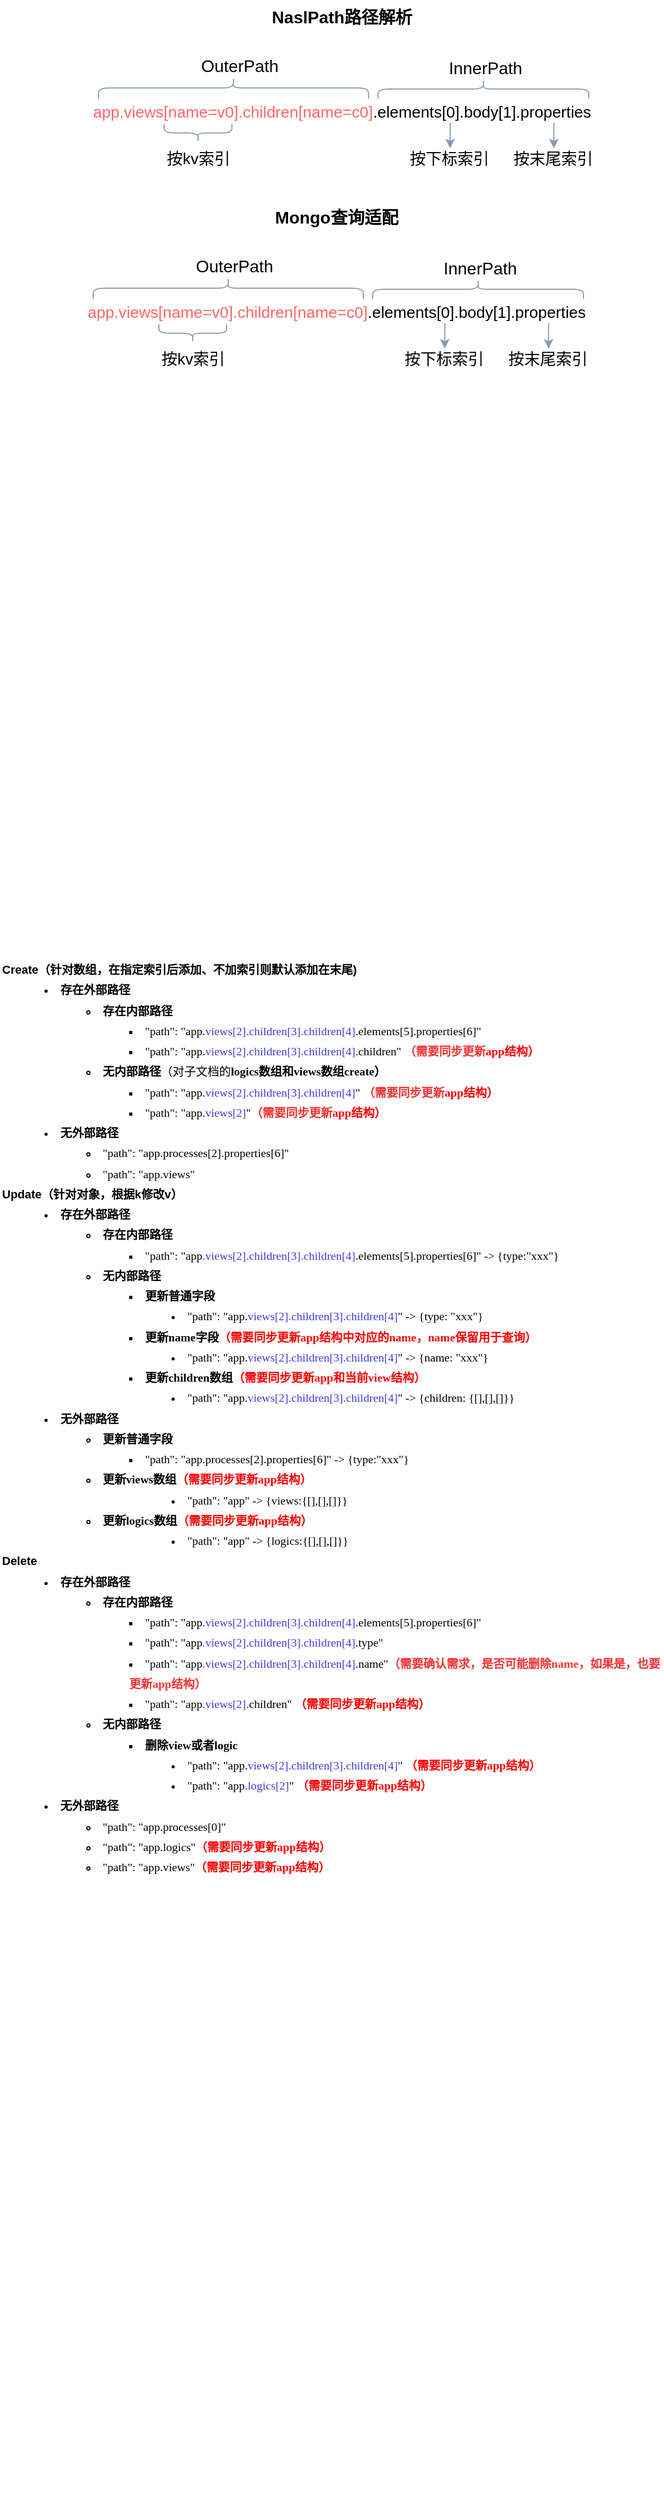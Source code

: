 <mxfile version="20.2.3" type="github">
  <diagram id="Jn24E1RUyDSyy-6pW9ys" name="第 1 页">
    <mxGraphModel dx="1185" dy="635" grid="0" gridSize="10" guides="1" tooltips="1" connect="1" arrows="1" fold="1" page="1" pageScale="1" pageWidth="827" pageHeight="1169" math="0" shadow="0">
      <root>
        <mxCell id="0" />
        <mxCell id="1" parent="0" />
        <mxCell id="cmWsQPbYwqsQAWTUAuRW-1" value="&lt;span style=&quot;font-size: 15px;&quot;&gt;&lt;font color=&quot;#ff6666&quot;&gt;app.views[name=v0].children[name=c0]&lt;/font&gt;.elements[0].body[1].properties&lt;/span&gt;" style="text;html=1;strokeColor=none;fillColor=none;align=center;verticalAlign=middle;whiteSpace=wrap;rounded=0;fontSize=15;" vertex="1" parent="1">
          <mxGeometry x="134" y="138" width="598" height="37" as="geometry" />
        </mxCell>
        <mxCell id="cmWsQPbYwqsQAWTUAuRW-2" value="" style="shape=curlyBracket;whiteSpace=wrap;html=1;rounded=1;flipH=1;fontSize=15;direction=south;strokeColor=#849CB3;" vertex="1" parent="1">
          <mxGeometry x="203" y="125" width="255" height="20" as="geometry" />
        </mxCell>
        <mxCell id="cmWsQPbYwqsQAWTUAuRW-3" value="" style="shape=curlyBracket;whiteSpace=wrap;html=1;rounded=1;flipH=1;fontSize=15;direction=south;strokeColor=#849CB3;" vertex="1" parent="1">
          <mxGeometry x="467" y="127" width="199" height="18" as="geometry" />
        </mxCell>
        <mxCell id="cmWsQPbYwqsQAWTUAuRW-4" value="&lt;font color=&quot;#000000&quot; style=&quot;font-weight: normal; font-size: 16px;&quot;&gt;OuterPath&lt;/font&gt;" style="text;strokeColor=none;fillColor=none;html=1;fontSize=24;fontStyle=1;verticalAlign=middle;align=center;fontColor=#FF6666;" vertex="1" parent="1">
          <mxGeometry x="286" y="98" width="100" height="27" as="geometry" />
        </mxCell>
        <mxCell id="cmWsQPbYwqsQAWTUAuRW-5" value="&lt;font color=&quot;#000000&quot; style=&quot;font-weight: normal; font-size: 16px;&quot;&gt;InnerPath&lt;/font&gt;" style="text;strokeColor=none;fillColor=none;html=1;fontSize=24;fontStyle=1;verticalAlign=middle;align=center;fontColor=#FF6666;" vertex="1" parent="1">
          <mxGeometry x="518" y="100" width="100" height="27" as="geometry" />
        </mxCell>
        <mxCell id="cmWsQPbYwqsQAWTUAuRW-6" value="" style="shape=curlyBracket;whiteSpace=wrap;html=1;rounded=1;flipH=1;fontSize=15;direction=south;flipV=1;strokeColor=#849CB3;" vertex="1" parent="1">
          <mxGeometry x="265" y="169" width="64" height="17" as="geometry" />
        </mxCell>
        <mxCell id="cmWsQPbYwqsQAWTUAuRW-7" value="&lt;span style=&quot;font-weight: normal;&quot;&gt;&lt;font style=&quot;font-size: 15px;&quot;&gt;按kv索引&lt;/font&gt;&lt;/span&gt;" style="text;strokeColor=none;fillColor=none;html=1;fontSize=24;fontStyle=1;verticalAlign=middle;align=center;fontColor=#000000;" vertex="1" parent="1">
          <mxGeometry x="255.5" y="186" width="83" height="26" as="geometry" />
        </mxCell>
        <mxCell id="cmWsQPbYwqsQAWTUAuRW-8" value="" style="endArrow=classic;html=1;rounded=0;fontSize=15;fontColor=#000000;exitX=0.669;exitY=0.995;exitDx=0;exitDy=0;exitPerimeter=0;strokeColor=#849CB3;strokeWidth=1;" edge="1" parent="1">
          <mxGeometry width="50" height="50" relative="1" as="geometry">
            <mxPoint x="535.062" y="167.815" as="sourcePoint" />
            <mxPoint x="535" y="192" as="targetPoint" />
          </mxGeometry>
        </mxCell>
        <mxCell id="cmWsQPbYwqsQAWTUAuRW-10" value="&lt;span style=&quot;font-weight: normal;&quot;&gt;&lt;font style=&quot;font-size: 15px;&quot;&gt;按下标索引&lt;/font&gt;&lt;/span&gt;" style="text;strokeColor=none;fillColor=none;html=1;fontSize=24;fontStyle=1;verticalAlign=middle;align=center;fontColor=#000000;" vertex="1" parent="1">
          <mxGeometry x="492" y="186" width="83" height="26" as="geometry" />
        </mxCell>
        <mxCell id="cmWsQPbYwqsQAWTUAuRW-11" value="" style="endArrow=classic;html=1;rounded=0;fontSize=15;fontColor=#000000;exitX=0.669;exitY=0.995;exitDx=0;exitDy=0;exitPerimeter=0;strokeColor=#849CB3;strokeWidth=1;" edge="1" parent="1">
          <mxGeometry width="50" height="50" relative="1" as="geometry">
            <mxPoint x="633.062" y="167.815" as="sourcePoint" />
            <mxPoint x="633" y="192" as="targetPoint" />
          </mxGeometry>
        </mxCell>
        <mxCell id="cmWsQPbYwqsQAWTUAuRW-12" value="&lt;span style=&quot;font-weight: normal;&quot;&gt;&lt;font style=&quot;font-size: 15px;&quot;&gt;按末尾索引&lt;/font&gt;&lt;/span&gt;" style="text;strokeColor=none;fillColor=none;html=1;fontSize=24;fontStyle=1;verticalAlign=middle;align=center;fontColor=#000000;" vertex="1" parent="1">
          <mxGeometry x="590" y="186" width="83" height="26" as="geometry" />
        </mxCell>
        <mxCell id="cmWsQPbYwqsQAWTUAuRW-13" value="&lt;article style=&quot;font-size: 11px;&quot; data-content=&quot;[{&amp;quot;type&amp;quot;:&amp;quot;block&amp;quot;,&amp;quot;id&amp;quot;:&amp;quot;h4mW-1654827969496&amp;quot;,&amp;quot;name&amp;quot;:&amp;quot;heading&amp;quot;,&amp;quot;data&amp;quot;:{&amp;quot;level&amp;quot;:&amp;quot;h4&amp;quot;,&amp;quot;style&amp;quot;:{&amp;quot;textIndent&amp;quot;:0}},&amp;quot;nodes&amp;quot;:[{&amp;quot;type&amp;quot;:&amp;quot;text&amp;quot;,&amp;quot;id&amp;quot;:&amp;quot;9vuN-1654827969495&amp;quot;,&amp;quot;leaves&amp;quot;:[{&amp;quot;text&amp;quot;:&amp;quot;Create&amp;quot;,&amp;quot;marks&amp;quot;:[]},{&amp;quot;text&amp;quot;:&amp;quot;（针对数组，在指定索引后添加、不加索引则默认添加在末尾)&amp;quot;,&amp;quot;marks&amp;quot;:[{&amp;quot;type&amp;quot;:&amp;quot;fontSize&amp;quot;,&amp;quot;value&amp;quot;:16}]}]}]},{&amp;quot;type&amp;quot;:&amp;quot;block&amp;quot;,&amp;quot;id&amp;quot;:&amp;quot;uEbM-1654831806512&amp;quot;,&amp;quot;name&amp;quot;:&amp;quot;list-item&amp;quot;,&amp;quot;data&amp;quot;:{&amp;quot;listId&amp;quot;:&amp;quot;CoeC-1654831922191&amp;quot;,&amp;quot;listType&amp;quot;:&amp;quot;unordered&amp;quot;,&amp;quot;listLevel&amp;quot;:1,&amp;quot;style&amp;quot;:{}},&amp;quot;nodes&amp;quot;:[{&amp;quot;type&amp;quot;:&amp;quot;text&amp;quot;,&amp;quot;id&amp;quot;:&amp;quot;tRql-1654831806513&amp;quot;,&amp;quot;leaves&amp;quot;:[{&amp;quot;text&amp;quot;:&amp;quot;存在外部路径&amp;quot;,&amp;quot;marks&amp;quot;:[{&amp;quot;type&amp;quot;:&amp;quot;bold&amp;quot;}]}]}]},{&amp;quot;type&amp;quot;:&amp;quot;block&amp;quot;,&amp;quot;id&amp;quot;:&amp;quot;VHpc-1654852553771&amp;quot;,&amp;quot;name&amp;quot;:&amp;quot;list-item&amp;quot;,&amp;quot;data&amp;quot;:{&amp;quot;listId&amp;quot;:&amp;quot;CoeC-1654831922191&amp;quot;,&amp;quot;listType&amp;quot;:&amp;quot;unordered&amp;quot;,&amp;quot;listLevel&amp;quot;:2,&amp;quot;style&amp;quot;:{}},&amp;quot;nodes&amp;quot;:[{&amp;quot;type&amp;quot;:&amp;quot;text&amp;quot;,&amp;quot;id&amp;quot;:&amp;quot;LAkH-1654852553770&amp;quot;,&amp;quot;leaves&amp;quot;:[{&amp;quot;text&amp;quot;:&amp;quot;存在内部路径&amp;quot;,&amp;quot;marks&amp;quot;:[{&amp;quot;type&amp;quot;:&amp;quot;bold&amp;quot;}]}]}]},{&amp;quot;type&amp;quot;:&amp;quot;block&amp;quot;,&amp;quot;id&amp;quot;:&amp;quot;Yjvo-1654852340975&amp;quot;,&amp;quot;name&amp;quot;:&amp;quot;list-item&amp;quot;,&amp;quot;data&amp;quot;:{&amp;quot;listId&amp;quot;:&amp;quot;CoeC-1654831922191&amp;quot;,&amp;quot;listType&amp;quot;:&amp;quot;unordered&amp;quot;,&amp;quot;listLevel&amp;quot;:3,&amp;quot;style&amp;quot;:{}},&amp;quot;nodes&amp;quot;:[{&amp;quot;type&amp;quot;:&amp;quot;text&amp;quot;,&amp;quot;id&amp;quot;:&amp;quot;ckNp-1654852340974&amp;quot;,&amp;quot;leaves&amp;quot;:[{&amp;quot;text&amp;quot;:&amp;quot;\&amp;quot;path\&amp;quot;:&amp;nbsp;\&amp;quot;&amp;quot;,&amp;quot;marks&amp;quot;:[]},{&amp;quot;text&amp;quot;:&amp;quot;app.&amp;quot;,&amp;quot;marks&amp;quot;:[{&amp;quot;type&amp;quot;:&amp;quot;color&amp;quot;,&amp;quot;value&amp;quot;:&amp;quot;#000000&amp;quot;}]},{&amp;quot;text&amp;quot;:&amp;quot;views[2].children[3].children[4]&amp;quot;,&amp;quot;marks&amp;quot;:[{&amp;quot;type&amp;quot;:&amp;quot;color&amp;quot;,&amp;quot;value&amp;quot;:&amp;quot;#403ED6&amp;quot;}]},{&amp;quot;text&amp;quot;:&amp;quot;.elements[5].properties[6]\&amp;quot;&amp;nbsp;&amp;nbsp;&amp;nbsp;&amp;quot;,&amp;quot;marks&amp;quot;:[]}]}]},{&amp;quot;type&amp;quot;:&amp;quot;block&amp;quot;,&amp;quot;id&amp;quot;:&amp;quot;pjT1-1655970633241&amp;quot;,&amp;quot;name&amp;quot;:&amp;quot;list-item&amp;quot;,&amp;quot;data&amp;quot;:{&amp;quot;listId&amp;quot;:&amp;quot;CoeC-1654831922191&amp;quot;,&amp;quot;listType&amp;quot;:&amp;quot;unordered&amp;quot;,&amp;quot;listLevel&amp;quot;:3,&amp;quot;style&amp;quot;:{}},&amp;quot;nodes&amp;quot;:[{&amp;quot;type&amp;quot;:&amp;quot;text&amp;quot;,&amp;quot;id&amp;quot;:&amp;quot;FykS-1655970633239&amp;quot;,&amp;quot;leaves&amp;quot;:[{&amp;quot;text&amp;quot;:&amp;quot;\&amp;quot;path\&amp;quot;:&amp;nbsp;\&amp;quot;&amp;quot;,&amp;quot;marks&amp;quot;:[]},{&amp;quot;text&amp;quot;:&amp;quot;app.&amp;quot;,&amp;quot;marks&amp;quot;:[{&amp;quot;type&amp;quot;:&amp;quot;color&amp;quot;,&amp;quot;value&amp;quot;:&amp;quot;#000000&amp;quot;}]},{&amp;quot;text&amp;quot;:&amp;quot;views[2].children[3].children[4]&amp;quot;,&amp;quot;marks&amp;quot;:[{&amp;quot;type&amp;quot;:&amp;quot;color&amp;quot;,&amp;quot;value&amp;quot;:&amp;quot;#403ED6&amp;quot;}]},{&amp;quot;text&amp;quot;:&amp;quot;.children\&amp;quot;&amp;nbsp;&amp;nbsp;&amp;nbsp;&amp;quot;,&amp;quot;marks&amp;quot;:[]},{&amp;quot;text&amp;quot;:&amp;quot;（需要同步更新&amp;quot;,&amp;quot;marks&amp;quot;:[{&amp;quot;type&amp;quot;:&amp;quot;color&amp;quot;,&amp;quot;value&amp;quot;:&amp;quot;#F33232&amp;quot;},{&amp;quot;type&amp;quot;:&amp;quot;bold&amp;quot;}]},{&amp;quot;text&amp;quot;:&amp;quot;app结构）&amp;quot;,&amp;quot;marks&amp;quot;:[{&amp;quot;type&amp;quot;:&amp;quot;color&amp;quot;,&amp;quot;value&amp;quot;:&amp;quot;#FF0001&amp;quot;},{&amp;quot;type&amp;quot;:&amp;quot;bold&amp;quot;}]}]}]},{&amp;quot;type&amp;quot;:&amp;quot;block&amp;quot;,&amp;quot;id&amp;quot;:&amp;quot;vMn3-1654852566551&amp;quot;,&amp;quot;name&amp;quot;:&amp;quot;list-item&amp;quot;,&amp;quot;data&amp;quot;:{&amp;quot;listId&amp;quot;:&amp;quot;CoeC-1654831922191&amp;quot;,&amp;quot;listType&amp;quot;:&amp;quot;unordered&amp;quot;,&amp;quot;listLevel&amp;quot;:2,&amp;quot;style&amp;quot;:{}},&amp;quot;nodes&amp;quot;:[{&amp;quot;type&amp;quot;:&amp;quot;text&amp;quot;,&amp;quot;id&amp;quot;:&amp;quot;c8Jr-1654852566550&amp;quot;,&amp;quot;leaves&amp;quot;:[{&amp;quot;text&amp;quot;:&amp;quot;无内部路径&amp;quot;,&amp;quot;marks&amp;quot;:[{&amp;quot;type&amp;quot;:&amp;quot;bold&amp;quot;}]},{&amp;quot;text&amp;quot;:&amp;quot;（对子文档的&amp;quot;,&amp;quot;marks&amp;quot;:[]},{&amp;quot;text&amp;quot;:&amp;quot;logics数组和views数组create）&amp;quot;,&amp;quot;marks&amp;quot;:[{&amp;quot;type&amp;quot;:&amp;quot;bold&amp;quot;}]}]}]},{&amp;quot;type&amp;quot;:&amp;quot;block&amp;quot;,&amp;quot;id&amp;quot;:&amp;quot;9YuJ-1654831926306&amp;quot;,&amp;quot;name&amp;quot;:&amp;quot;list-item&amp;quot;,&amp;quot;data&amp;quot;:{&amp;quot;listId&amp;quot;:&amp;quot;CoeC-1654831922191&amp;quot;,&amp;quot;listType&amp;quot;:&amp;quot;unordered&amp;quot;,&amp;quot;listLevel&amp;quot;:3,&amp;quot;style&amp;quot;:{}},&amp;quot;nodes&amp;quot;:[{&amp;quot;type&amp;quot;:&amp;quot;text&amp;quot;,&amp;quot;id&amp;quot;:&amp;quot;rtAr-1654831926305&amp;quot;,&amp;quot;leaves&amp;quot;:[{&amp;quot;text&amp;quot;:&amp;quot;\&amp;quot;path\&amp;quot;:&amp;nbsp;&amp;quot;,&amp;quot;marks&amp;quot;:[]},{&amp;quot;text&amp;quot;:&amp;quot;\&amp;quot;app.&amp;quot;,&amp;quot;marks&amp;quot;:[{&amp;quot;type&amp;quot;:&amp;quot;color&amp;quot;,&amp;quot;value&amp;quot;:&amp;quot;#000000&amp;quot;}]},{&amp;quot;text&amp;quot;:&amp;quot;views[2].children[3].children[4]&amp;quot;,&amp;quot;marks&amp;quot;:[{&amp;quot;type&amp;quot;:&amp;quot;color&amp;quot;,&amp;quot;value&amp;quot;:&amp;quot;#403ED6&amp;quot;}]},{&amp;quot;text&amp;quot;:&amp;quot;\&amp;quot;&amp;nbsp;&amp;quot;,&amp;quot;marks&amp;quot;:[]},{&amp;quot;text&amp;quot;:&amp;quot;（需要同步更新&amp;quot;,&amp;quot;marks&amp;quot;:[{&amp;quot;type&amp;quot;:&amp;quot;color&amp;quot;,&amp;quot;value&amp;quot;:&amp;quot;#F33232&amp;quot;},{&amp;quot;type&amp;quot;:&amp;quot;bold&amp;quot;}]},{&amp;quot;text&amp;quot;:&amp;quot;app结构）&amp;quot;,&amp;quot;marks&amp;quot;:[{&amp;quot;type&amp;quot;:&amp;quot;color&amp;quot;,&amp;quot;value&amp;quot;:&amp;quot;#FF0001&amp;quot;},{&amp;quot;type&amp;quot;:&amp;quot;bold&amp;quot;}]}]}]},{&amp;quot;type&amp;quot;:&amp;quot;block&amp;quot;,&amp;quot;id&amp;quot;:&amp;quot;sKZz-1655974450891&amp;quot;,&amp;quot;name&amp;quot;:&amp;quot;list-item&amp;quot;,&amp;quot;data&amp;quot;:{&amp;quot;listId&amp;quot;:&amp;quot;CoeC-1654831922191&amp;quot;,&amp;quot;listType&amp;quot;:&amp;quot;unordered&amp;quot;,&amp;quot;listLevel&amp;quot;:3,&amp;quot;style&amp;quot;:{}},&amp;quot;nodes&amp;quot;:[{&amp;quot;type&amp;quot;:&amp;quot;text&amp;quot;,&amp;quot;id&amp;quot;:&amp;quot;5Uis-1655974450889&amp;quot;,&amp;quot;leaves&amp;quot;:[{&amp;quot;text&amp;quot;:&amp;quot;\&amp;quot;path\&amp;quot;:&amp;nbsp;&amp;quot;,&amp;quot;marks&amp;quot;:[]},{&amp;quot;text&amp;quot;:&amp;quot;\&amp;quot;app.&amp;quot;,&amp;quot;marks&amp;quot;:[{&amp;quot;type&amp;quot;:&amp;quot;color&amp;quot;,&amp;quot;value&amp;quot;:&amp;quot;#000000&amp;quot;}]},{&amp;quot;text&amp;quot;:&amp;quot;views[2]&amp;quot;,&amp;quot;marks&amp;quot;:[{&amp;quot;type&amp;quot;:&amp;quot;color&amp;quot;,&amp;quot;value&amp;quot;:&amp;quot;#403ED6&amp;quot;}]},{&amp;quot;text&amp;quot;:&amp;quot;\&amp;quot;&amp;quot;,&amp;quot;marks&amp;quot;:[]},{&amp;quot;text&amp;quot;:&amp;quot;（需要同步更新&amp;quot;,&amp;quot;marks&amp;quot;:[{&amp;quot;type&amp;quot;:&amp;quot;color&amp;quot;,&amp;quot;value&amp;quot;:&amp;quot;#F33232&amp;quot;},{&amp;quot;type&amp;quot;:&amp;quot;bold&amp;quot;}]},{&amp;quot;text&amp;quot;:&amp;quot;app结构）&amp;quot;,&amp;quot;marks&amp;quot;:[{&amp;quot;type&amp;quot;:&amp;quot;color&amp;quot;,&amp;quot;value&amp;quot;:&amp;quot;#FF0001&amp;quot;},{&amp;quot;type&amp;quot;:&amp;quot;bold&amp;quot;}]}]}]},{&amp;quot;type&amp;quot;:&amp;quot;block&amp;quot;,&amp;quot;id&amp;quot;:&amp;quot;ajCJ-1654852239640&amp;quot;,&amp;quot;name&amp;quot;:&amp;quot;list-item&amp;quot;,&amp;quot;data&amp;quot;:{&amp;quot;listId&amp;quot;:&amp;quot;CoeC-1654831922191&amp;quot;,&amp;quot;listType&amp;quot;:&amp;quot;unordered&amp;quot;,&amp;quot;listLevel&amp;quot;:1,&amp;quot;style&amp;quot;:{}},&amp;quot;nodes&amp;quot;:[{&amp;quot;type&amp;quot;:&amp;quot;text&amp;quot;,&amp;quot;id&amp;quot;:&amp;quot;jq3B-1654852239638&amp;quot;,&amp;quot;leaves&amp;quot;:[{&amp;quot;text&amp;quot;:&amp;quot;无外部路径&amp;quot;,&amp;quot;marks&amp;quot;:[{&amp;quot;type&amp;quot;:&amp;quot;bold&amp;quot;}]}]}]},{&amp;quot;type&amp;quot;:&amp;quot;block&amp;quot;,&amp;quot;id&amp;quot;:&amp;quot;iw5i-1654852249444&amp;quot;,&amp;quot;name&amp;quot;:&amp;quot;list-item&amp;quot;,&amp;quot;data&amp;quot;:{&amp;quot;listId&amp;quot;:&amp;quot;CoeC-1654831922191&amp;quot;,&amp;quot;listType&amp;quot;:&amp;quot;unordered&amp;quot;,&amp;quot;listLevel&amp;quot;:2,&amp;quot;style&amp;quot;:{}},&amp;quot;nodes&amp;quot;:[{&amp;quot;type&amp;quot;:&amp;quot;text&amp;quot;,&amp;quot;id&amp;quot;:&amp;quot;rSrA-1654852249443&amp;quot;,&amp;quot;leaves&amp;quot;:[{&amp;quot;text&amp;quot;:&amp;quot;\&amp;quot;path\&amp;quot;:&amp;nbsp;\&amp;quot;&amp;quot;,&amp;quot;marks&amp;quot;:[]},{&amp;quot;text&amp;quot;:&amp;quot;app&amp;quot;,&amp;quot;marks&amp;quot;:[{&amp;quot;type&amp;quot;:&amp;quot;color&amp;quot;,&amp;quot;value&amp;quot;:&amp;quot;#000000&amp;quot;}]},{&amp;quot;text&amp;quot;:&amp;quot;.processes[2].properties[6]\&amp;quot;&amp;quot;,&amp;quot;marks&amp;quot;:[]}]}]},{&amp;quot;type&amp;quot;:&amp;quot;block&amp;quot;,&amp;quot;id&amp;quot;:&amp;quot;QyKt-1655970703881&amp;quot;,&amp;quot;name&amp;quot;:&amp;quot;list-item&amp;quot;,&amp;quot;data&amp;quot;:{&amp;quot;listId&amp;quot;:&amp;quot;CoeC-1654831922191&amp;quot;,&amp;quot;listType&amp;quot;:&amp;quot;unordered&amp;quot;,&amp;quot;listLevel&amp;quot;:2,&amp;quot;style&amp;quot;:{}},&amp;quot;nodes&amp;quot;:[{&amp;quot;type&amp;quot;:&amp;quot;text&amp;quot;,&amp;quot;id&amp;quot;:&amp;quot;TGlC-1655970703879&amp;quot;,&amp;quot;leaves&amp;quot;:[{&amp;quot;text&amp;quot;:&amp;quot;\&amp;quot;path\&amp;quot;:&amp;nbsp;\&amp;quot;app.views\&amp;quot;&amp;nbsp;&amp;quot;,&amp;quot;marks&amp;quot;:[]}]}]},{&amp;quot;type&amp;quot;:&amp;quot;block&amp;quot;,&amp;quot;id&amp;quot;:&amp;quot;qV5n-1654830006968&amp;quot;,&amp;quot;name&amp;quot;:&amp;quot;paragraph&amp;quot;,&amp;quot;data&amp;quot;:{&amp;quot;style&amp;quot;:{}},&amp;quot;nodes&amp;quot;:[{&amp;quot;type&amp;quot;:&amp;quot;text&amp;quot;,&amp;quot;id&amp;quot;:&amp;quot;Qmv3-1654830006967&amp;quot;,&amp;quot;leaves&amp;quot;:[{&amp;quot;text&amp;quot;:&amp;quot;&amp;quot;,&amp;quot;marks&amp;quot;:[]}]}]},{&amp;quot;type&amp;quot;:&amp;quot;block&amp;quot;,&amp;quot;id&amp;quot;:&amp;quot;DyAT-1654830376068&amp;quot;,&amp;quot;name&amp;quot;:&amp;quot;heading&amp;quot;,&amp;quot;data&amp;quot;:{&amp;quot;level&amp;quot;:&amp;quot;h4&amp;quot;,&amp;quot;style&amp;quot;:{&amp;quot;textIndent&amp;quot;:0}},&amp;quot;nodes&amp;quot;:[{&amp;quot;type&amp;quot;:&amp;quot;text&amp;quot;,&amp;quot;id&amp;quot;:&amp;quot;jNmJ-1654830376067&amp;quot;,&amp;quot;leaves&amp;quot;:[{&amp;quot;text&amp;quot;:&amp;quot;Update&amp;quot;,&amp;quot;marks&amp;quot;:[]},{&amp;quot;text&amp;quot;:&amp;quot;（针对对象，根据k修改v）&amp;quot;,&amp;quot;marks&amp;quot;:[{&amp;quot;type&amp;quot;:&amp;quot;fontSize&amp;quot;,&amp;quot;value&amp;quot;:16}]}]}]},{&amp;quot;type&amp;quot;:&amp;quot;block&amp;quot;,&amp;quot;id&amp;quot;:&amp;quot;DmAq-1654831860884&amp;quot;,&amp;quot;name&amp;quot;:&amp;quot;list-item&amp;quot;,&amp;quot;data&amp;quot;:{&amp;quot;listId&amp;quot;:&amp;quot;SZ6Y-1654831858152&amp;quot;,&amp;quot;listType&amp;quot;:&amp;quot;unordered&amp;quot;,&amp;quot;listLevel&amp;quot;:1,&amp;quot;style&amp;quot;:{}},&amp;quot;nodes&amp;quot;:[{&amp;quot;type&amp;quot;:&amp;quot;text&amp;quot;,&amp;quot;id&amp;quot;:&amp;quot;HaqQ-1654831860882&amp;quot;,&amp;quot;leaves&amp;quot;:[{&amp;quot;text&amp;quot;:&amp;quot;存在外部路径&amp;quot;,&amp;quot;marks&amp;quot;:[{&amp;quot;type&amp;quot;:&amp;quot;bold&amp;quot;}]}]}]},{&amp;quot;type&amp;quot;:&amp;quot;block&amp;quot;,&amp;quot;id&amp;quot;:&amp;quot;gfTB-1654856538833&amp;quot;,&amp;quot;name&amp;quot;:&amp;quot;list-item&amp;quot;,&amp;quot;data&amp;quot;:{&amp;quot;listId&amp;quot;:&amp;quot;kI81-1654856538822&amp;quot;,&amp;quot;listType&amp;quot;:&amp;quot;unordered&amp;quot;,&amp;quot;listLevel&amp;quot;:2,&amp;quot;style&amp;quot;:{},&amp;quot;version&amp;quot;:1},&amp;quot;nodes&amp;quot;:[{&amp;quot;type&amp;quot;:&amp;quot;text&amp;quot;,&amp;quot;id&amp;quot;:&amp;quot;pXC1-1654856538834&amp;quot;,&amp;quot;leaves&amp;quot;:[{&amp;quot;text&amp;quot;:&amp;quot;存在内部路径&amp;quot;,&amp;quot;marks&amp;quot;:[{&amp;quot;type&amp;quot;:&amp;quot;bold&amp;quot;}]}]}]},{&amp;quot;type&amp;quot;:&amp;quot;block&amp;quot;,&amp;quot;id&amp;quot;:&amp;quot;EWcQ-1654856538835&amp;quot;,&amp;quot;name&amp;quot;:&amp;quot;list-item&amp;quot;,&amp;quot;data&amp;quot;:{&amp;quot;listId&amp;quot;:&amp;quot;kI81-1654856538822&amp;quot;,&amp;quot;listType&amp;quot;:&amp;quot;unordered&amp;quot;,&amp;quot;listLevel&amp;quot;:3,&amp;quot;style&amp;quot;:{},&amp;quot;version&amp;quot;:1},&amp;quot;nodes&amp;quot;:[{&amp;quot;type&amp;quot;:&amp;quot;text&amp;quot;,&amp;quot;id&amp;quot;:&amp;quot;j5o9-1654856538836&amp;quot;,&amp;quot;leaves&amp;quot;:[{&amp;quot;text&amp;quot;:&amp;quot;\&amp;quot;path\&amp;quot;:&amp;nbsp;\&amp;quot;app&amp;quot;,&amp;quot;marks&amp;quot;:[]},{&amp;quot;text&amp;quot;:&amp;quot;.views[2].children[3].children[4]&amp;quot;,&amp;quot;marks&amp;quot;:[{&amp;quot;type&amp;quot;:&amp;quot;color&amp;quot;,&amp;quot;value&amp;quot;:&amp;quot;#403ED6&amp;quot;}]},{&amp;quot;text&amp;quot;:&amp;quot;.elements[5].properties[6]\&amp;quot;&amp;nbsp;&amp;nbsp;&amp;nbsp;-&gt;&amp;nbsp;{type:\&amp;quot;xxx\&amp;quot;}&amp;quot;,&amp;quot;marks&amp;quot;:[]}]}]},{&amp;quot;type&amp;quot;:&amp;quot;block&amp;quot;,&amp;quot;id&amp;quot;:&amp;quot;Kp0D-1654856538838&amp;quot;,&amp;quot;name&amp;quot;:&amp;quot;list-item&amp;quot;,&amp;quot;data&amp;quot;:{&amp;quot;listId&amp;quot;:&amp;quot;kI81-1654856538822&amp;quot;,&amp;quot;listType&amp;quot;:&amp;quot;unordered&amp;quot;,&amp;quot;listLevel&amp;quot;:2,&amp;quot;style&amp;quot;:{},&amp;quot;version&amp;quot;:1},&amp;quot;nodes&amp;quot;:[{&amp;quot;type&amp;quot;:&amp;quot;text&amp;quot;,&amp;quot;id&amp;quot;:&amp;quot;SDcW-1654856538839&amp;quot;,&amp;quot;leaves&amp;quot;:[{&amp;quot;text&amp;quot;:&amp;quot;无内部路径&amp;quot;,&amp;quot;marks&amp;quot;:[{&amp;quot;type&amp;quot;:&amp;quot;bold&amp;quot;}]}]}]},{&amp;quot;type&amp;quot;:&amp;quot;block&amp;quot;,&amp;quot;id&amp;quot;:&amp;quot;39tJ-1654856736598&amp;quot;,&amp;quot;name&amp;quot;:&amp;quot;list-item&amp;quot;,&amp;quot;data&amp;quot;:{&amp;quot;listId&amp;quot;:&amp;quot;kI81-1654856538822&amp;quot;,&amp;quot;listType&amp;quot;:&amp;quot;unordered&amp;quot;,&amp;quot;listLevel&amp;quot;:3,&amp;quot;style&amp;quot;:{},&amp;quot;version&amp;quot;:1},&amp;quot;nodes&amp;quot;:[{&amp;quot;type&amp;quot;:&amp;quot;text&amp;quot;,&amp;quot;id&amp;quot;:&amp;quot;g7Zk-1654856736597&amp;quot;,&amp;quot;leaves&amp;quot;:[{&amp;quot;text&amp;quot;:&amp;quot;更新普通字段&amp;quot;,&amp;quot;marks&amp;quot;:[{&amp;quot;type&amp;quot;:&amp;quot;bold&amp;quot;}]}]}]},{&amp;quot;type&amp;quot;:&amp;quot;block&amp;quot;,&amp;quot;id&amp;quot;:&amp;quot;frn4-1654862693709&amp;quot;,&amp;quot;name&amp;quot;:&amp;quot;list-item&amp;quot;,&amp;quot;data&amp;quot;:{&amp;quot;listId&amp;quot;:&amp;quot;kI81-1654856538822&amp;quot;,&amp;quot;listType&amp;quot;:&amp;quot;unordered&amp;quot;,&amp;quot;listLevel&amp;quot;:4,&amp;quot;style&amp;quot;:{},&amp;quot;version&amp;quot;:1},&amp;quot;nodes&amp;quot;:[{&amp;quot;type&amp;quot;:&amp;quot;text&amp;quot;,&amp;quot;id&amp;quot;:&amp;quot;1t6i-1654862693707&amp;quot;,&amp;quot;leaves&amp;quot;:[{&amp;quot;text&amp;quot;:&amp;quot;\&amp;quot;path\&amp;quot;:&amp;nbsp;\&amp;quot;app.&amp;quot;,&amp;quot;marks&amp;quot;:[]},{&amp;quot;text&amp;quot;:&amp;quot;views[2].children[3].children[4]&amp;quot;,&amp;quot;marks&amp;quot;:[{&amp;quot;type&amp;quot;:&amp;quot;color&amp;quot;,&amp;quot;value&amp;quot;:&amp;quot;#403ED6&amp;quot;}]},{&amp;quot;text&amp;quot;:&amp;quot;\&amp;quot;&amp;nbsp;&amp;nbsp;-&gt;&amp;nbsp;{type:&amp;nbsp;\&amp;quot;xxx\&amp;quot;}&amp;quot;,&amp;quot;marks&amp;quot;:[]}]}]},{&amp;quot;type&amp;quot;:&amp;quot;block&amp;quot;,&amp;quot;id&amp;quot;:&amp;quot;G9GY-1654863769545&amp;quot;,&amp;quot;name&amp;quot;:&amp;quot;list-item&amp;quot;,&amp;quot;data&amp;quot;:{&amp;quot;listId&amp;quot;:&amp;quot;kI81-1654856538822&amp;quot;,&amp;quot;listType&amp;quot;:&amp;quot;unordered&amp;quot;,&amp;quot;listLevel&amp;quot;:3,&amp;quot;style&amp;quot;:{},&amp;quot;version&amp;quot;:1},&amp;quot;nodes&amp;quot;:[{&amp;quot;type&amp;quot;:&amp;quot;text&amp;quot;,&amp;quot;id&amp;quot;:&amp;quot;5f8s-1654863769543&amp;quot;,&amp;quot;leaves&amp;quot;:[{&amp;quot;text&amp;quot;:&amp;quot;更新name字段&amp;quot;,&amp;quot;marks&amp;quot;:[{&amp;quot;type&amp;quot;:&amp;quot;bold&amp;quot;}]},{&amp;quot;text&amp;quot;:&amp;quot;（需要同步更新app结构中对应的name，name保留用于查询）&amp;quot;,&amp;quot;marks&amp;quot;:[{&amp;quot;type&amp;quot;:&amp;quot;bold&amp;quot;},{&amp;quot;type&amp;quot;:&amp;quot;color&amp;quot;,&amp;quot;value&amp;quot;:&amp;quot;#FF0001&amp;quot;}]}]}]},{&amp;quot;type&amp;quot;:&amp;quot;block&amp;quot;,&amp;quot;id&amp;quot;:&amp;quot;YPfZ-1654863793504&amp;quot;,&amp;quot;name&amp;quot;:&amp;quot;list-item&amp;quot;,&amp;quot;data&amp;quot;:{&amp;quot;listId&amp;quot;:&amp;quot;kI81-1654856538822&amp;quot;,&amp;quot;listType&amp;quot;:&amp;quot;unordered&amp;quot;,&amp;quot;listLevel&amp;quot;:4,&amp;quot;style&amp;quot;:{},&amp;quot;version&amp;quot;:1},&amp;quot;nodes&amp;quot;:[{&amp;quot;type&amp;quot;:&amp;quot;text&amp;quot;,&amp;quot;id&amp;quot;:&amp;quot;UUhD-1654863793503&amp;quot;,&amp;quot;leaves&amp;quot;:[{&amp;quot;text&amp;quot;:&amp;quot;\&amp;quot;path\&amp;quot;:&amp;nbsp;\&amp;quot;app.&amp;quot;,&amp;quot;marks&amp;quot;:[]},{&amp;quot;text&amp;quot;:&amp;quot;views[2].children[3].children[4]&amp;quot;,&amp;quot;marks&amp;quot;:[{&amp;quot;type&amp;quot;:&amp;quot;color&amp;quot;,&amp;quot;value&amp;quot;:&amp;quot;#403ED6&amp;quot;}]},{&amp;quot;text&amp;quot;:&amp;quot;\&amp;quot;&amp;nbsp;&amp;nbsp;-&gt;&amp;nbsp;{name:&amp;nbsp;\&amp;quot;xxx\&amp;quot;}&amp;quot;,&amp;quot;marks&amp;quot;:[]}]}]},{&amp;quot;type&amp;quot;:&amp;quot;block&amp;quot;,&amp;quot;id&amp;quot;:&amp;quot;3b1M-1654856739055&amp;quot;,&amp;quot;name&amp;quot;:&amp;quot;list-item&amp;quot;,&amp;quot;data&amp;quot;:{&amp;quot;listId&amp;quot;:&amp;quot;kI81-1654856538822&amp;quot;,&amp;quot;listType&amp;quot;:&amp;quot;unordered&amp;quot;,&amp;quot;listLevel&amp;quot;:3,&amp;quot;style&amp;quot;:{},&amp;quot;version&amp;quot;:1},&amp;quot;nodes&amp;quot;:[{&amp;quot;type&amp;quot;:&amp;quot;text&amp;quot;,&amp;quot;id&amp;quot;:&amp;quot;VKd4-1654856739054&amp;quot;,&amp;quot;leaves&amp;quot;:[{&amp;quot;text&amp;quot;:&amp;quot;更新children数组&amp;quot;,&amp;quot;marks&amp;quot;:[{&amp;quot;type&amp;quot;:&amp;quot;bold&amp;quot;}]},{&amp;quot;text&amp;quot;:&amp;quot;（需要同步更新app和当前view结构）&amp;quot;,&amp;quot;marks&amp;quot;:[{&amp;quot;type&amp;quot;:&amp;quot;color&amp;quot;,&amp;quot;value&amp;quot;:&amp;quot;#FF0001&amp;quot;},{&amp;quot;type&amp;quot;:&amp;quot;bold&amp;quot;}]}]}]},{&amp;quot;type&amp;quot;:&amp;quot;block&amp;quot;,&amp;quot;id&amp;quot;:&amp;quot;RbKU-1654856765211&amp;quot;,&amp;quot;name&amp;quot;:&amp;quot;list-item&amp;quot;,&amp;quot;data&amp;quot;:{&amp;quot;listId&amp;quot;:&amp;quot;kI81-1654856538822&amp;quot;,&amp;quot;listType&amp;quot;:&amp;quot;unordered&amp;quot;,&amp;quot;listLevel&amp;quot;:4,&amp;quot;style&amp;quot;:{},&amp;quot;version&amp;quot;:1},&amp;quot;nodes&amp;quot;:[{&amp;quot;type&amp;quot;:&amp;quot;text&amp;quot;,&amp;quot;id&amp;quot;:&amp;quot;aPsD-1654856765210&amp;quot;,&amp;quot;leaves&amp;quot;:[{&amp;quot;text&amp;quot;:&amp;quot;\&amp;quot;path\&amp;quot;:&amp;nbsp;\&amp;quot;app.&amp;quot;,&amp;quot;marks&amp;quot;:[]},{&amp;quot;text&amp;quot;:&amp;quot;views[2].children[3].children[4]&amp;quot;,&amp;quot;marks&amp;quot;:[{&amp;quot;type&amp;quot;:&amp;quot;color&amp;quot;,&amp;quot;value&amp;quot;:&amp;quot;#403ED6&amp;quot;}]},{&amp;quot;text&amp;quot;:&amp;quot;\&amp;quot;&amp;nbsp;&amp;nbsp;&amp;nbsp;&amp;nbsp;-&gt;&amp;nbsp;{children:&amp;nbsp;{[],[],[]}}&amp;quot;,&amp;quot;marks&amp;quot;:[]}]}]},{&amp;quot;type&amp;quot;:&amp;quot;block&amp;quot;,&amp;quot;id&amp;quot;:&amp;quot;EK1r-1654856538842&amp;quot;,&amp;quot;name&amp;quot;:&amp;quot;list-item&amp;quot;,&amp;quot;data&amp;quot;:{&amp;quot;listId&amp;quot;:&amp;quot;kI81-1654856538822&amp;quot;,&amp;quot;listType&amp;quot;:&amp;quot;unordered&amp;quot;,&amp;quot;listLevel&amp;quot;:1,&amp;quot;style&amp;quot;:{},&amp;quot;version&amp;quot;:1},&amp;quot;nodes&amp;quot;:[{&amp;quot;type&amp;quot;:&amp;quot;text&amp;quot;,&amp;quot;id&amp;quot;:&amp;quot;xP80-1654856538843&amp;quot;,&amp;quot;leaves&amp;quot;:[{&amp;quot;text&amp;quot;:&amp;quot;无外部路径&amp;quot;,&amp;quot;marks&amp;quot;:[{&amp;quot;type&amp;quot;:&amp;quot;bold&amp;quot;}]}]}]},{&amp;quot;type&amp;quot;:&amp;quot;block&amp;quot;,&amp;quot;id&amp;quot;:&amp;quot;hNFF-1654863145846&amp;quot;,&amp;quot;name&amp;quot;:&amp;quot;list-item&amp;quot;,&amp;quot;data&amp;quot;:{&amp;quot;listId&amp;quot;:&amp;quot;kI81-1654856538822&amp;quot;,&amp;quot;listType&amp;quot;:&amp;quot;unordered&amp;quot;,&amp;quot;listLevel&amp;quot;:2,&amp;quot;style&amp;quot;:{},&amp;quot;version&amp;quot;:1},&amp;quot;nodes&amp;quot;:[{&amp;quot;type&amp;quot;:&amp;quot;text&amp;quot;,&amp;quot;id&amp;quot;:&amp;quot;z4bF-1654863145845&amp;quot;,&amp;quot;leaves&amp;quot;:[{&amp;quot;text&amp;quot;:&amp;quot;更新普通字段&amp;quot;,&amp;quot;marks&amp;quot;:[{&amp;quot;type&amp;quot;:&amp;quot;bold&amp;quot;}]}]}]},{&amp;quot;type&amp;quot;:&amp;quot;block&amp;quot;,&amp;quot;id&amp;quot;:&amp;quot;wRf0-1654856538844&amp;quot;,&amp;quot;name&amp;quot;:&amp;quot;list-item&amp;quot;,&amp;quot;data&amp;quot;:{&amp;quot;listId&amp;quot;:&amp;quot;kI81-1654856538822&amp;quot;,&amp;quot;listType&amp;quot;:&amp;quot;unordered&amp;quot;,&amp;quot;listLevel&amp;quot;:3,&amp;quot;style&amp;quot;:{},&amp;quot;version&amp;quot;:1},&amp;quot;nodes&amp;quot;:[{&amp;quot;type&amp;quot;:&amp;quot;text&amp;quot;,&amp;quot;id&amp;quot;:&amp;quot;A3T8-1654856538845&amp;quot;,&amp;quot;leaves&amp;quot;:[{&amp;quot;text&amp;quot;:&amp;quot;\&amp;quot;path\&amp;quot;:&amp;nbsp;\&amp;quot;app.processes[2].properties[6]\&amp;quot;&amp;nbsp;-&gt;&amp;nbsp;{type:\&amp;quot;xxx\&amp;quot;}&amp;quot;,&amp;quot;marks&amp;quot;:[]}]}]},{&amp;quot;type&amp;quot;:&amp;quot;block&amp;quot;,&amp;quot;id&amp;quot;:&amp;quot;t1Nf-1654863086277&amp;quot;,&amp;quot;name&amp;quot;:&amp;quot;list-item&amp;quot;,&amp;quot;data&amp;quot;:{&amp;quot;listId&amp;quot;:&amp;quot;kI81-1654856538822&amp;quot;,&amp;quot;listType&amp;quot;:&amp;quot;unordered&amp;quot;,&amp;quot;listLevel&amp;quot;:2,&amp;quot;style&amp;quot;:{},&amp;quot;version&amp;quot;:1},&amp;quot;nodes&amp;quot;:[{&amp;quot;type&amp;quot;:&amp;quot;text&amp;quot;,&amp;quot;id&amp;quot;:&amp;quot;rImM-1654863086276&amp;quot;,&amp;quot;leaves&amp;quot;:[{&amp;quot;text&amp;quot;:&amp;quot;更新views数组&amp;quot;,&amp;quot;marks&amp;quot;:[{&amp;quot;type&amp;quot;:&amp;quot;bold&amp;quot;}]},{&amp;quot;text&amp;quot;:&amp;quot;（需要同步更新app结构）&amp;quot;,&amp;quot;marks&amp;quot;:[{&amp;quot;type&amp;quot;:&amp;quot;bold&amp;quot;},{&amp;quot;type&amp;quot;:&amp;quot;color&amp;quot;,&amp;quot;value&amp;quot;:&amp;quot;#FF0001&amp;quot;}]}]}]},{&amp;quot;type&amp;quot;:&amp;quot;block&amp;quot;,&amp;quot;id&amp;quot;:&amp;quot;dBZi-1654856768395&amp;quot;,&amp;quot;name&amp;quot;:&amp;quot;list-item&amp;quot;,&amp;quot;data&amp;quot;:{&amp;quot;listId&amp;quot;:&amp;quot;f047-1654863086715&amp;quot;,&amp;quot;listType&amp;quot;:&amp;quot;unordered&amp;quot;,&amp;quot;listLevel&amp;quot;:4,&amp;quot;style&amp;quot;:{},&amp;quot;version&amp;quot;:1},&amp;quot;nodes&amp;quot;:[{&amp;quot;type&amp;quot;:&amp;quot;text&amp;quot;,&amp;quot;id&amp;quot;:&amp;quot;30ko-1654856768394&amp;quot;,&amp;quot;leaves&amp;quot;:[{&amp;quot;text&amp;quot;:&amp;quot;\&amp;quot;path\&amp;quot;:&amp;nbsp;\&amp;quot;app\&amp;quot;&amp;nbsp;-&gt;&amp;nbsp;{views:{[],[],[]}}&amp;quot;,&amp;quot;marks&amp;quot;:[]}]}]},{&amp;quot;type&amp;quot;:&amp;quot;block&amp;quot;,&amp;quot;id&amp;quot;:&amp;quot;IdbG-1654856749914&amp;quot;,&amp;quot;name&amp;quot;:&amp;quot;list-item&amp;quot;,&amp;quot;data&amp;quot;:{&amp;quot;listId&amp;quot;:&amp;quot;f047-1654863086715&amp;quot;,&amp;quot;listType&amp;quot;:&amp;quot;unordered&amp;quot;,&amp;quot;listLevel&amp;quot;:2,&amp;quot;style&amp;quot;:{},&amp;quot;version&amp;quot;:1},&amp;quot;nodes&amp;quot;:[{&amp;quot;type&amp;quot;:&amp;quot;text&amp;quot;,&amp;quot;id&amp;quot;:&amp;quot;h0ed-1654856749913&amp;quot;,&amp;quot;leaves&amp;quot;:[{&amp;quot;text&amp;quot;:&amp;quot;更新logics数组&amp;quot;,&amp;quot;marks&amp;quot;:[{&amp;quot;type&amp;quot;:&amp;quot;bold&amp;quot;}]},{&amp;quot;text&amp;quot;:&amp;quot;（需要同步更新app结构）&amp;quot;,&amp;quot;marks&amp;quot;:[{&amp;quot;type&amp;quot;:&amp;quot;bold&amp;quot;},{&amp;quot;type&amp;quot;:&amp;quot;color&amp;quot;,&amp;quot;value&amp;quot;:&amp;quot;#FF0001&amp;quot;}]}]}]},{&amp;quot;type&amp;quot;:&amp;quot;block&amp;quot;,&amp;quot;id&amp;quot;:&amp;quot;g6CB-1654856776840&amp;quot;,&amp;quot;name&amp;quot;:&amp;quot;list-item&amp;quot;,&amp;quot;data&amp;quot;:{&amp;quot;listId&amp;quot;:&amp;quot;f047-1654863086715&amp;quot;,&amp;quot;listType&amp;quot;:&amp;quot;unordered&amp;quot;,&amp;quot;listLevel&amp;quot;:4,&amp;quot;style&amp;quot;:{},&amp;quot;version&amp;quot;:1},&amp;quot;nodes&amp;quot;:[{&amp;quot;type&amp;quot;:&amp;quot;text&amp;quot;,&amp;quot;id&amp;quot;:&amp;quot;2L2A-1654856776839&amp;quot;,&amp;quot;leaves&amp;quot;:[{&amp;quot;text&amp;quot;:&amp;quot;\&amp;quot;path\&amp;quot;:&amp;nbsp;\&amp;quot;app\&amp;quot;&amp;nbsp;-&gt;&amp;nbsp;{logics:{[],[],[]}}&amp;quot;,&amp;quot;marks&amp;quot;:[]}]}]},{&amp;quot;type&amp;quot;:&amp;quot;block&amp;quot;,&amp;quot;id&amp;quot;:&amp;quot;BkHv-1654830389414&amp;quot;,&amp;quot;name&amp;quot;:&amp;quot;paragraph&amp;quot;,&amp;quot;data&amp;quot;:{&amp;quot;style&amp;quot;:{},&amp;quot;version&amp;quot;:1},&amp;quot;nodes&amp;quot;:[{&amp;quot;type&amp;quot;:&amp;quot;text&amp;quot;,&amp;quot;id&amp;quot;:&amp;quot;cZ7a-1654830389415&amp;quot;,&amp;quot;leaves&amp;quot;:[{&amp;quot;text&amp;quot;:&amp;quot;&amp;quot;,&amp;quot;marks&amp;quot;:[]}]}]},{&amp;quot;type&amp;quot;:&amp;quot;block&amp;quot;,&amp;quot;id&amp;quot;:&amp;quot;lI2f-1654827970192&amp;quot;,&amp;quot;name&amp;quot;:&amp;quot;heading&amp;quot;,&amp;quot;data&amp;quot;:{&amp;quot;level&amp;quot;:&amp;quot;h4&amp;quot;,&amp;quot;style&amp;quot;:{&amp;quot;textIndent&amp;quot;:0},&amp;quot;version&amp;quot;:1},&amp;quot;nodes&amp;quot;:[{&amp;quot;type&amp;quot;:&amp;quot;text&amp;quot;,&amp;quot;id&amp;quot;:&amp;quot;oukb-1654827970191&amp;quot;,&amp;quot;leaves&amp;quot;:[{&amp;quot;text&amp;quot;:&amp;quot;Delete&amp;quot;,&amp;quot;marks&amp;quot;:[{&amp;quot;type&amp;quot;:&amp;quot;bold&amp;quot;},{&amp;quot;type&amp;quot;:&amp;quot;fontSize&amp;quot;,&amp;quot;value&amp;quot;:18}]}]}]},{&amp;quot;type&amp;quot;:&amp;quot;block&amp;quot;,&amp;quot;id&amp;quot;:&amp;quot;wFFy-1654863923277&amp;quot;,&amp;quot;name&amp;quot;:&amp;quot;list-item&amp;quot;,&amp;quot;data&amp;quot;:{&amp;quot;listId&amp;quot;:&amp;quot;05Yo-1654863929511&amp;quot;,&amp;quot;listType&amp;quot;:&amp;quot;unordered&amp;quot;,&amp;quot;listLevel&amp;quot;:1,&amp;quot;style&amp;quot;:{},&amp;quot;version&amp;quot;:1},&amp;quot;nodes&amp;quot;:[{&amp;quot;type&amp;quot;:&amp;quot;text&amp;quot;,&amp;quot;id&amp;quot;:&amp;quot;NQ0b-1654863923278&amp;quot;,&amp;quot;leaves&amp;quot;:[{&amp;quot;text&amp;quot;:&amp;quot;存在外部路径&amp;quot;,&amp;quot;marks&amp;quot;:[{&amp;quot;type&amp;quot;:&amp;quot;bold&amp;quot;}]}]}]},{&amp;quot;type&amp;quot;:&amp;quot;block&amp;quot;,&amp;quot;id&amp;quot;:&amp;quot;rHWr-1654864025847&amp;quot;,&amp;quot;name&amp;quot;:&amp;quot;list-item&amp;quot;,&amp;quot;data&amp;quot;:{&amp;quot;listId&amp;quot;:&amp;quot;05Yo-1654863929511&amp;quot;,&amp;quot;listType&amp;quot;:&amp;quot;unordered&amp;quot;,&amp;quot;listLevel&amp;quot;:2,&amp;quot;style&amp;quot;:{},&amp;quot;version&amp;quot;:1},&amp;quot;nodes&amp;quot;:[{&amp;quot;type&amp;quot;:&amp;quot;text&amp;quot;,&amp;quot;id&amp;quot;:&amp;quot;F2PM-1654864025845&amp;quot;,&amp;quot;leaves&amp;quot;:[{&amp;quot;text&amp;quot;:&amp;quot;存在内部路径&amp;quot;,&amp;quot;marks&amp;quot;:[{&amp;quot;type&amp;quot;:&amp;quot;bold&amp;quot;}]}]}]},{&amp;quot;type&amp;quot;:&amp;quot;block&amp;quot;,&amp;quot;id&amp;quot;:&amp;quot;9FTQ-1654864064825&amp;quot;,&amp;quot;name&amp;quot;:&amp;quot;list-item&amp;quot;,&amp;quot;data&amp;quot;:{&amp;quot;listId&amp;quot;:&amp;quot;05Yo-1654863929511&amp;quot;,&amp;quot;listType&amp;quot;:&amp;quot;unordered&amp;quot;,&amp;quot;listLevel&amp;quot;:3,&amp;quot;style&amp;quot;:{},&amp;quot;version&amp;quot;:1},&amp;quot;nodes&amp;quot;:[{&amp;quot;type&amp;quot;:&amp;quot;text&amp;quot;,&amp;quot;id&amp;quot;:&amp;quot;ay0Q-1654864064824&amp;quot;,&amp;quot;leaves&amp;quot;:[{&amp;quot;text&amp;quot;:&amp;quot;\&amp;quot;path\&amp;quot;:&amp;nbsp;\&amp;quot;app&amp;quot;,&amp;quot;marks&amp;quot;:[]},{&amp;quot;text&amp;quot;:&amp;quot;.views[2].children[3].children[4]&amp;quot;,&amp;quot;marks&amp;quot;:[{&amp;quot;type&amp;quot;:&amp;quot;color&amp;quot;,&amp;quot;value&amp;quot;:&amp;quot;#403ED6&amp;quot;}]},{&amp;quot;text&amp;quot;:&amp;quot;.elements[5].properties[6]\&amp;quot;&amp;nbsp;&amp;quot;,&amp;quot;marks&amp;quot;:[]}]}]},{&amp;quot;type&amp;quot;:&amp;quot;block&amp;quot;,&amp;quot;id&amp;quot;:&amp;quot;MCNW-1654864155158&amp;quot;,&amp;quot;name&amp;quot;:&amp;quot;list-item&amp;quot;,&amp;quot;data&amp;quot;:{&amp;quot;listId&amp;quot;:&amp;quot;05Yo-1654863929511&amp;quot;,&amp;quot;listType&amp;quot;:&amp;quot;unordered&amp;quot;,&amp;quot;listLevel&amp;quot;:3,&amp;quot;style&amp;quot;:{},&amp;quot;version&amp;quot;:1},&amp;quot;nodes&amp;quot;:[{&amp;quot;type&amp;quot;:&amp;quot;text&amp;quot;,&amp;quot;id&amp;quot;:&amp;quot;p1pq-1654864155156&amp;quot;,&amp;quot;leaves&amp;quot;:[{&amp;quot;text&amp;quot;:&amp;quot;\&amp;quot;path\&amp;quot;:&amp;nbsp;\&amp;quot;app&amp;quot;,&amp;quot;marks&amp;quot;:[]},{&amp;quot;text&amp;quot;:&amp;quot;.views[2].children[3].children[4]&amp;quot;,&amp;quot;marks&amp;quot;:[{&amp;quot;type&amp;quot;:&amp;quot;color&amp;quot;,&amp;quot;value&amp;quot;:&amp;quot;#403ED6&amp;quot;}]},{&amp;quot;text&amp;quot;:&amp;quot;.type\&amp;quot;&amp;nbsp;&amp;quot;,&amp;quot;marks&amp;quot;:[]}]}]},{&amp;quot;type&amp;quot;:&amp;quot;block&amp;quot;,&amp;quot;id&amp;quot;:&amp;quot;kC0Y-1654864345301&amp;quot;,&amp;quot;name&amp;quot;:&amp;quot;list-item&amp;quot;,&amp;quot;data&amp;quot;:{&amp;quot;listId&amp;quot;:&amp;quot;05Yo-1654863929511&amp;quot;,&amp;quot;listType&amp;quot;:&amp;quot;unordered&amp;quot;,&amp;quot;listLevel&amp;quot;:3,&amp;quot;style&amp;quot;:{},&amp;quot;version&amp;quot;:1},&amp;quot;nodes&amp;quot;:[{&amp;quot;type&amp;quot;:&amp;quot;text&amp;quot;,&amp;quot;id&amp;quot;:&amp;quot;UHCa-1654864345299&amp;quot;,&amp;quot;leaves&amp;quot;:[{&amp;quot;text&amp;quot;:&amp;quot;\&amp;quot;path\&amp;quot;:&amp;nbsp;\&amp;quot;app&amp;quot;,&amp;quot;marks&amp;quot;:[]},{&amp;quot;text&amp;quot;:&amp;quot;.views[2].children[3].children[4]&amp;quot;,&amp;quot;marks&amp;quot;:[{&amp;quot;type&amp;quot;:&amp;quot;color&amp;quot;,&amp;quot;value&amp;quot;:&amp;quot;#403ED6&amp;quot;}]},{&amp;quot;text&amp;quot;:&amp;quot;.name\&amp;quot;&amp;quot;,&amp;quot;marks&amp;quot;:[]},{&amp;quot;text&amp;quot;:&amp;quot;（需要确认需求，是否可能删除name，如果是，也要更新app结构）&amp;nbsp;&amp;quot;,&amp;quot;marks&amp;quot;:[{&amp;quot;type&amp;quot;:&amp;quot;color&amp;quot;,&amp;quot;value&amp;quot;:&amp;quot;#F33232&amp;quot;},{&amp;quot;type&amp;quot;:&amp;quot;bold&amp;quot;}]}]}]},{&amp;quot;type&amp;quot;:&amp;quot;block&amp;quot;,&amp;quot;id&amp;quot;:&amp;quot;AQsf-1654864532478&amp;quot;,&amp;quot;name&amp;quot;:&amp;quot;list-item&amp;quot;,&amp;quot;data&amp;quot;:{&amp;quot;listId&amp;quot;:&amp;quot;05Yo-1654863929511&amp;quot;,&amp;quot;listType&amp;quot;:&amp;quot;unordered&amp;quot;,&amp;quot;listLevel&amp;quot;:3,&amp;quot;style&amp;quot;:{},&amp;quot;version&amp;quot;:1},&amp;quot;nodes&amp;quot;:[{&amp;quot;type&amp;quot;:&amp;quot;text&amp;quot;,&amp;quot;id&amp;quot;:&amp;quot;4CMV-1654864532477&amp;quot;,&amp;quot;leaves&amp;quot;:[{&amp;quot;text&amp;quot;:&amp;quot;\&amp;quot;path\&amp;quot;:&amp;nbsp;\&amp;quot;app&amp;quot;,&amp;quot;marks&amp;quot;:[]},{&amp;quot;text&amp;quot;:&amp;quot;.views[2].&amp;quot;,&amp;quot;marks&amp;quot;:[{&amp;quot;type&amp;quot;:&amp;quot;color&amp;quot;,&amp;quot;value&amp;quot;:&amp;quot;#403ED6&amp;quot;}]},{&amp;quot;text&amp;quot;:&amp;quot;children&amp;quot;,&amp;quot;marks&amp;quot;:[{&amp;quot;type&amp;quot;:&amp;quot;color&amp;quot;,&amp;quot;value&amp;quot;:&amp;quot;#000000&amp;quot;}]},{&amp;quot;text&amp;quot;:&amp;quot;\&amp;quot;&amp;nbsp;&amp;quot;,&amp;quot;marks&amp;quot;:[]},{&amp;quot;text&amp;quot;:&amp;quot;（需要同步更新app结构）&amp;quot;,&amp;quot;marks&amp;quot;:[{&amp;quot;type&amp;quot;:&amp;quot;bold&amp;quot;},{&amp;quot;type&amp;quot;:&amp;quot;color&amp;quot;,&amp;quot;value&amp;quot;:&amp;quot;#FF0001&amp;quot;}]}]}]},{&amp;quot;type&amp;quot;:&amp;quot;block&amp;quot;,&amp;quot;id&amp;quot;:&amp;quot;AWK8-1654864197591&amp;quot;,&amp;quot;name&amp;quot;:&amp;quot;list-item&amp;quot;,&amp;quot;data&amp;quot;:{&amp;quot;listId&amp;quot;:&amp;quot;05Yo-1654863929511&amp;quot;,&amp;quot;listType&amp;quot;:&amp;quot;unordered&amp;quot;,&amp;quot;listLevel&amp;quot;:2,&amp;quot;style&amp;quot;:{},&amp;quot;version&amp;quot;:1},&amp;quot;nodes&amp;quot;:[{&amp;quot;type&amp;quot;:&amp;quot;text&amp;quot;,&amp;quot;id&amp;quot;:&amp;quot;pc5d-1654864197589&amp;quot;,&amp;quot;leaves&amp;quot;:[{&amp;quot;text&amp;quot;:&amp;quot;无内部路径&amp;quot;,&amp;quot;marks&amp;quot;:[{&amp;quot;type&amp;quot;:&amp;quot;bold&amp;quot;}]}]}]},{&amp;quot;type&amp;quot;:&amp;quot;block&amp;quot;,&amp;quot;id&amp;quot;:&amp;quot;yBgJ-1654864273793&amp;quot;,&amp;quot;name&amp;quot;:&amp;quot;list-item&amp;quot;,&amp;quot;data&amp;quot;:{&amp;quot;listId&amp;quot;:&amp;quot;05Yo-1654863929511&amp;quot;,&amp;quot;listType&amp;quot;:&amp;quot;unordered&amp;quot;,&amp;quot;listLevel&amp;quot;:3,&amp;quot;style&amp;quot;:{},&amp;quot;version&amp;quot;:1},&amp;quot;nodes&amp;quot;:[{&amp;quot;type&amp;quot;:&amp;quot;text&amp;quot;,&amp;quot;id&amp;quot;:&amp;quot;5fxa-1654864273791&amp;quot;,&amp;quot;leaves&amp;quot;:[{&amp;quot;text&amp;quot;:&amp;quot;删除view或者logic&amp;quot;,&amp;quot;marks&amp;quot;:[{&amp;quot;type&amp;quot;:&amp;quot;bold&amp;quot;}]}]}]},{&amp;quot;type&amp;quot;:&amp;quot;block&amp;quot;,&amp;quot;id&amp;quot;:&amp;quot;fJzl-1654864205570&amp;quot;,&amp;quot;name&amp;quot;:&amp;quot;list-item&amp;quot;,&amp;quot;data&amp;quot;:{&amp;quot;listId&amp;quot;:&amp;quot;05Yo-1654863929511&amp;quot;,&amp;quot;listType&amp;quot;:&amp;quot;unordered&amp;quot;,&amp;quot;listLevel&amp;quot;:4,&amp;quot;style&amp;quot;:{},&amp;quot;version&amp;quot;:1},&amp;quot;nodes&amp;quot;:[{&amp;quot;type&amp;quot;:&amp;quot;text&amp;quot;,&amp;quot;id&amp;quot;:&amp;quot;7RCU-1654864205569&amp;quot;,&amp;quot;leaves&amp;quot;:[{&amp;quot;text&amp;quot;:&amp;quot;\&amp;quot;path\&amp;quot;:&amp;nbsp;\&amp;quot;app.&amp;quot;,&amp;quot;marks&amp;quot;:[]},{&amp;quot;text&amp;quot;:&amp;quot;views[2].children[3].children[4]&amp;quot;,&amp;quot;marks&amp;quot;:[{&amp;quot;type&amp;quot;:&amp;quot;color&amp;quot;,&amp;quot;value&amp;quot;:&amp;quot;#403ED6&amp;quot;}]},{&amp;quot;text&amp;quot;:&amp;quot;\&amp;quot;&amp;nbsp;&amp;nbsp;&amp;quot;,&amp;quot;marks&amp;quot;:[]},{&amp;quot;text&amp;quot;:&amp;quot;（需要同步更新app结构）&amp;quot;,&amp;quot;marks&amp;quot;:[{&amp;quot;type&amp;quot;:&amp;quot;bold&amp;quot;},{&amp;quot;type&amp;quot;:&amp;quot;color&amp;quot;,&amp;quot;value&amp;quot;:&amp;quot;#FF0001&amp;quot;}]}]}]},{&amp;quot;type&amp;quot;:&amp;quot;block&amp;quot;,&amp;quot;id&amp;quot;:&amp;quot;nDTG-1654864706026&amp;quot;,&amp;quot;name&amp;quot;:&amp;quot;list-item&amp;quot;,&amp;quot;data&amp;quot;:{&amp;quot;listId&amp;quot;:&amp;quot;05Yo-1654863929511&amp;quot;,&amp;quot;listType&amp;quot;:&amp;quot;unordered&amp;quot;,&amp;quot;listLevel&amp;quot;:4,&amp;quot;style&amp;quot;:{},&amp;quot;version&amp;quot;:1},&amp;quot;nodes&amp;quot;:[{&amp;quot;type&amp;quot;:&amp;quot;text&amp;quot;,&amp;quot;id&amp;quot;:&amp;quot;qdFH-1654864706024&amp;quot;,&amp;quot;leaves&amp;quot;:[{&amp;quot;text&amp;quot;:&amp;quot;\&amp;quot;path\&amp;quot;:&amp;nbsp;\&amp;quot;app&amp;quot;,&amp;quot;marks&amp;quot;:[]},{&amp;quot;text&amp;quot;:&amp;quot;.logics[2]&amp;quot;,&amp;quot;marks&amp;quot;:[{&amp;quot;type&amp;quot;:&amp;quot;color&amp;quot;,&amp;quot;value&amp;quot;:&amp;quot;#403ED6&amp;quot;}]},{&amp;quot;text&amp;quot;:&amp;quot;\&amp;quot;&amp;nbsp;&amp;quot;,&amp;quot;marks&amp;quot;:[]},{&amp;quot;text&amp;quot;:&amp;quot;（需要同步更新app结构）&amp;quot;,&amp;quot;marks&amp;quot;:[{&amp;quot;type&amp;quot;:&amp;quot;bold&amp;quot;},{&amp;quot;type&amp;quot;:&amp;quot;color&amp;quot;,&amp;quot;value&amp;quot;:&amp;quot;#FF0001&amp;quot;}]}]}]},{&amp;quot;type&amp;quot;:&amp;quot;block&amp;quot;,&amp;quot;id&amp;quot;:&amp;quot;i1uC-1654864393722&amp;quot;,&amp;quot;name&amp;quot;:&amp;quot;list-item&amp;quot;,&amp;quot;data&amp;quot;:{&amp;quot;listId&amp;quot;:&amp;quot;QNq4-1654864400795&amp;quot;,&amp;quot;listType&amp;quot;:&amp;quot;unordered&amp;quot;,&amp;quot;listLevel&amp;quot;:1,&amp;quot;style&amp;quot;:{},&amp;quot;version&amp;quot;:1},&amp;quot;nodes&amp;quot;:[{&amp;quot;type&amp;quot;:&amp;quot;text&amp;quot;,&amp;quot;id&amp;quot;:&amp;quot;6tW7-1654864393721&amp;quot;,&amp;quot;leaves&amp;quot;:[{&amp;quot;text&amp;quot;:&amp;quot;无外部路径&amp;quot;,&amp;quot;marks&amp;quot;:[{&amp;quot;type&amp;quot;:&amp;quot;bold&amp;quot;}]}]}]},{&amp;quot;type&amp;quot;:&amp;quot;block&amp;quot;,&amp;quot;id&amp;quot;:&amp;quot;2QE4-1654864505540&amp;quot;,&amp;quot;name&amp;quot;:&amp;quot;list-item&amp;quot;,&amp;quot;data&amp;quot;:{&amp;quot;listId&amp;quot;:&amp;quot;QNq4-1654864400795&amp;quot;,&amp;quot;listType&amp;quot;:&amp;quot;unordered&amp;quot;,&amp;quot;listLevel&amp;quot;:2,&amp;quot;style&amp;quot;:{},&amp;quot;version&amp;quot;:1},&amp;quot;nodes&amp;quot;:[{&amp;quot;type&amp;quot;:&amp;quot;text&amp;quot;,&amp;quot;id&amp;quot;:&amp;quot;1XKf-1654864505539&amp;quot;,&amp;quot;leaves&amp;quot;:[{&amp;quot;text&amp;quot;:&amp;quot;\&amp;quot;path&amp;quot;,&amp;quot;marks&amp;quot;:[]},{&amp;quot;text&amp;quot;:&amp;quot;\&amp;quot;:&amp;nbsp;\&amp;quot;app.processes[0]\&amp;quot;&amp;quot;,&amp;quot;marks&amp;quot;:[{&amp;quot;type&amp;quot;:&amp;quot;color&amp;quot;,&amp;quot;value&amp;quot;:&amp;quot;#000000&amp;quot;}]}]}]},{&amp;quot;type&amp;quot;:&amp;quot;block&amp;quot;,&amp;quot;id&amp;quot;:&amp;quot;I8zh-1655177654280&amp;quot;,&amp;quot;name&amp;quot;:&amp;quot;list-item&amp;quot;,&amp;quot;data&amp;quot;:{&amp;quot;listId&amp;quot;:&amp;quot;QNq4-1654864400795&amp;quot;,&amp;quot;listType&amp;quot;:&amp;quot;unordered&amp;quot;,&amp;quot;listLevel&amp;quot;:2,&amp;quot;style&amp;quot;:{},&amp;quot;version&amp;quot;:1},&amp;quot;nodes&amp;quot;:[{&amp;quot;type&amp;quot;:&amp;quot;text&amp;quot;,&amp;quot;id&amp;quot;:&amp;quot;qT4V-1655177654278&amp;quot;,&amp;quot;leaves&amp;quot;:[{&amp;quot;text&amp;quot;:&amp;quot;\&amp;quot;path&amp;quot;,&amp;quot;marks&amp;quot;:[]},{&amp;quot;text&amp;quot;:&amp;quot;\&amp;quot;:&amp;nbsp;\&amp;quot;app.logics\&amp;quot;&amp;quot;,&amp;quot;marks&amp;quot;:[{&amp;quot;type&amp;quot;:&amp;quot;color&amp;quot;,&amp;quot;value&amp;quot;:&amp;quot;#000000&amp;quot;}]},{&amp;quot;text&amp;quot;:&amp;quot;（需要同步更新app结构）&amp;quot;,&amp;quot;marks&amp;quot;:[{&amp;quot;type&amp;quot;:&amp;quot;bold&amp;quot;},{&amp;quot;type&amp;quot;:&amp;quot;color&amp;quot;,&amp;quot;value&amp;quot;:&amp;quot;#FF0001&amp;quot;}]}]}]},{&amp;quot;type&amp;quot;:&amp;quot;block&amp;quot;,&amp;quot;id&amp;quot;:&amp;quot;sKoC-1655177685092&amp;quot;,&amp;quot;name&amp;quot;:&amp;quot;list-item&amp;quot;,&amp;quot;data&amp;quot;:{&amp;quot;listId&amp;quot;:&amp;quot;QNq4-1654864400795&amp;quot;,&amp;quot;listType&amp;quot;:&amp;quot;unordered&amp;quot;,&amp;quot;listLevel&amp;quot;:2,&amp;quot;style&amp;quot;:{},&amp;quot;version&amp;quot;:1},&amp;quot;nodes&amp;quot;:[{&amp;quot;type&amp;quot;:&amp;quot;text&amp;quot;,&amp;quot;id&amp;quot;:&amp;quot;jjp9-1655177685090&amp;quot;,&amp;quot;leaves&amp;quot;:[{&amp;quot;text&amp;quot;:&amp;quot;\&amp;quot;path&amp;quot;,&amp;quot;marks&amp;quot;:[]},{&amp;quot;text&amp;quot;:&amp;quot;\&amp;quot;:&amp;nbsp;\&amp;quot;app.views\&amp;quot;&amp;quot;,&amp;quot;marks&amp;quot;:[{&amp;quot;type&amp;quot;:&amp;quot;color&amp;quot;,&amp;quot;value&amp;quot;:&amp;quot;#000000&amp;quot;}]},{&amp;quot;text&amp;quot;:&amp;quot;（需要同步更新app结构）&amp;quot;,&amp;quot;marks&amp;quot;:[{&amp;quot;type&amp;quot;:&amp;quot;bold&amp;quot;},{&amp;quot;type&amp;quot;:&amp;quot;color&amp;quot;,&amp;quot;value&amp;quot;:&amp;quot;#FF0001&amp;quot;}]}]}]}]&quot;&gt;&lt;div style=&quot;line-height: 1.75; text-align: left; text-indent: 0px; font-size: 11px;&quot; id=&quot;S23M-1660547958891&quot;&gt;&lt;span style=&quot;font-weight: bold; font-size: 11px;&quot;&gt;Create&lt;/span&gt;&lt;span style=&quot;font-size: 11px; font-weight: bold;&quot;&gt;（针对数组，在指定索引后添加、不加索引则默认添加在末尾)&lt;/span&gt;&lt;/div&gt;&lt;div style=&quot;font-size: 11px;&quot;&gt;&lt;ul style=&quot;margin: 0px; font-size: 11px;&quot;&gt;&lt;li style=&quot;line-height: 1.75; text-align: left; list-style-position: inside; word-break: break-word; color: rgb(0, 0, 0); font-weight: bold; font-style: normal; text-decoration: none; background-color: rgba(0, 0, 0, 0); font-family: &amp;quot;Microsoft YaHei&amp;quot;, STXihei; list-style-type: disc; font-size: 11px;&quot;&gt;&lt;span style=&quot;font-weight: bold; font-size: 11px;&quot;&gt;存在外部路径&lt;/span&gt;&lt;/li&gt;&lt;ul style=&quot;margin: 0px; font-size: 11px;&quot;&gt;&lt;li style=&quot;line-height: 1.75; text-align: left; list-style-position: inside; word-break: break-word; color: rgb(0, 0, 0); font-weight: bold; font-style: normal; text-decoration: none; background-color: rgba(0, 0, 0, 0); font-family: &amp;quot;Microsoft YaHei&amp;quot;, STXihei; list-style-type: circle; font-size: 11px;&quot;&gt;&lt;span style=&quot;font-weight: bold; font-size: 11px;&quot;&gt;存在内部路径&lt;/span&gt;&lt;/li&gt;&lt;ul style=&quot;margin: 0px; font-size: 11px;&quot;&gt;&lt;li style=&quot;line-height: 1.75; text-align: left; list-style-position: inside; word-break: break-word; color: rgb(0, 0, 0); font-weight: normal; font-style: normal; text-decoration: none; background-color: rgba(0, 0, 0, 0); font-family: &amp;quot;Microsoft YaHei&amp;quot;, STXihei; list-style-type: square; font-size: 11px;&quot;&gt;&quot;path&quot;: &quot;&lt;span style=&quot;color: rgb(0, 0, 0); font-size: 11px;&quot;&gt;app.&lt;/span&gt;&lt;span style=&quot;color: rgb(64, 62, 214); font-size: 11px;&quot;&gt;views[2].children[3].children[4]&lt;/span&gt;.elements[5].properties[6]&quot;   &lt;/li&gt;&lt;li style=&quot;line-height: 1.75; text-align: left; list-style-position: inside; word-break: break-word; color: rgb(0, 0, 0); font-weight: normal; font-style: normal; text-decoration: none; background-color: rgba(0, 0, 0, 0); font-family: &amp;quot;Microsoft YaHei&amp;quot;, STXihei; list-style-type: square; font-size: 11px;&quot;&gt;&quot;path&quot;: &quot;&lt;span style=&quot;color: rgb(0, 0, 0); font-size: 11px;&quot;&gt;app.&lt;/span&gt;&lt;span style=&quot;color: rgb(64, 62, 214); font-size: 11px;&quot;&gt;views[2].children[3].children[4]&lt;/span&gt;.children&quot;   &lt;span style=&quot;color: rgb(243, 50, 50); font-weight: bold; font-size: 11px;&quot;&gt;（需要同步更新&lt;/span&gt;&lt;span style=&quot;color: rgb(255, 0, 1); font-weight: bold; font-size: 11px;&quot;&gt;app结构）&lt;/span&gt;&lt;/li&gt;&lt;/ul&gt;&lt;li style=&quot;line-height: 1.75; text-align: left; list-style-position: inside; word-break: break-word; color: rgb(0, 0, 0); font-weight: normal; font-style: normal; text-decoration: none; background-color: rgba(0, 0, 0, 0); font-family: &amp;quot;Microsoft YaHei&amp;quot;, STXihei; list-style-type: circle; font-size: 11px;&quot;&gt;&lt;span style=&quot;font-weight: bold; font-size: 11px;&quot;&gt;无内部路径&lt;/span&gt;（对子文档的&lt;span style=&quot;font-weight: bold; font-size: 11px;&quot;&gt;logics数组和views数组create）&lt;/span&gt;&lt;/li&gt;&lt;ul style=&quot;margin: 0px; font-size: 11px;&quot;&gt;&lt;li style=&quot;line-height: 1.75; text-align: left; list-style-position: inside; word-break: break-word; color: rgb(0, 0, 0); font-weight: normal; font-style: normal; text-decoration: none; background-color: rgba(0, 0, 0, 0); font-family: &amp;quot;Microsoft YaHei&amp;quot;, STXihei; list-style-type: square; font-size: 11px;&quot;&gt;&quot;path&quot;: &lt;span style=&quot;color: rgb(0, 0, 0); font-size: 11px;&quot;&gt;&quot;app.&lt;/span&gt;&lt;span style=&quot;color: rgb(64, 62, 214); font-size: 11px;&quot;&gt;views[2].children[3].children[4]&lt;/span&gt;&quot; &lt;span style=&quot;color: rgb(243, 50, 50); font-weight: bold; font-size: 11px;&quot;&gt;（需要同步更新&lt;/span&gt;&lt;span style=&quot;color: rgb(255, 0, 1); font-weight: bold; font-size: 11px;&quot;&gt;app结构）&lt;/span&gt;&lt;/li&gt;&lt;li style=&quot;line-height: 1.75; text-align: left; list-style-position: inside; word-break: break-word; color: rgb(0, 0, 0); font-weight: normal; font-style: normal; text-decoration: none; background-color: rgba(0, 0, 0, 0); font-family: &amp;quot;Microsoft YaHei&amp;quot;, STXihei; list-style-type: square; font-size: 11px;&quot;&gt;&quot;path&quot;: &lt;span style=&quot;color: rgb(0, 0, 0); font-size: 11px;&quot;&gt;&quot;app.&lt;/span&gt;&lt;span style=&quot;color: rgb(64, 62, 214); font-size: 11px;&quot;&gt;views[2]&lt;/span&gt;&quot;&lt;span style=&quot;color: rgb(243, 50, 50); font-weight: bold; font-size: 11px;&quot;&gt;（需要同步更新&lt;/span&gt;&lt;span style=&quot;color: rgb(255, 0, 1); font-weight: bold; font-size: 11px;&quot;&gt;app结构）&lt;/span&gt;&lt;/li&gt;&lt;/ul&gt;&lt;/ul&gt;&lt;li style=&quot;line-height: 1.75; text-align: left; list-style-position: inside; word-break: break-word; color: rgb(0, 0, 0); font-weight: bold; font-style: normal; text-decoration: none; background-color: rgba(0, 0, 0, 0); font-family: &amp;quot;Microsoft YaHei&amp;quot;, STXihei; list-style-type: disc; font-size: 11px;&quot;&gt;&lt;span style=&quot;font-weight: bold; font-size: 11px;&quot;&gt;无外部路径&lt;/span&gt;&lt;/li&gt;&lt;ul style=&quot;margin: 0px; font-size: 11px;&quot;&gt;&lt;li style=&quot;line-height: 1.75; text-align: left; list-style-position: inside; word-break: break-word; color: rgb(0, 0, 0); font-weight: normal; font-style: normal; text-decoration: none; background-color: rgba(0, 0, 0, 0); font-family: &amp;quot;Microsoft YaHei&amp;quot;, STXihei; list-style-type: circle; font-size: 11px;&quot;&gt;&quot;path&quot;: &quot;&lt;span style=&quot;color: rgb(0, 0, 0); font-size: 11px;&quot;&gt;app&lt;/span&gt;.processes[2].properties[6]&quot;&lt;/li&gt;&lt;li style=&quot;line-height: 1.75; text-align: left; list-style-position: inside; word-break: break-word; color: rgb(0, 0, 0); font-weight: normal; font-style: normal; text-decoration: none; background-color: rgba(0, 0, 0, 0); font-family: &amp;quot;Microsoft YaHei&amp;quot;, STXihei; list-style-type: circle; font-size: 11px;&quot;&gt;&quot;path&quot;: &quot;app.views&quot; &lt;/li&gt;&lt;/ul&gt;&lt;/ul&gt;&lt;/div&gt;&lt;div style=&quot;line-height: 1.75; text-align: left; font-size: 11px;&quot;&gt;&lt;/div&gt;&lt;div style=&quot;line-height: 1.75; text-align: left; text-indent: 0px; font-size: 11px;&quot; id=&quot;pB8y-1660547958915&quot;&gt;&lt;span style=&quot;font-weight: bold; font-size: 11px;&quot;&gt;Update&lt;/span&gt;&lt;span style=&quot;font-size: 11px; font-weight: bold;&quot;&gt;（针对对象，根据k修改v）&lt;/span&gt;&lt;/div&gt;&lt;div style=&quot;font-size: 11px;&quot;&gt;&lt;ul style=&quot;margin: 0px; font-size: 11px;&quot;&gt;&lt;li style=&quot;line-height: 1.75; text-align: left; list-style-position: inside; word-break: break-word; color: rgb(0, 0, 0); font-weight: bold; font-style: normal; text-decoration: none; background-color: rgba(0, 0, 0, 0); font-family: &amp;quot;Microsoft YaHei&amp;quot;, STXihei; list-style-type: disc; font-size: 11px;&quot;&gt;&lt;span style=&quot;font-weight: bold; font-size: 11px;&quot;&gt;存在外部路径&lt;/span&gt;&lt;/li&gt;&lt;/ul&gt;&lt;/div&gt;&lt;div style=&quot;font-size: 11px;&quot;&gt;&lt;ul style=&quot;margin: 0px; font-size: 11px;&quot;&gt;&lt;ul style=&quot;margin: 0px; font-size: 11px;&quot;&gt;&lt;li style=&quot;line-height: 1.75; text-align: left; list-style-position: inside; word-break: break-word; color: rgb(0, 0, 0); font-weight: bold; font-style: normal; text-decoration: none; background-color: rgba(0, 0, 0, 0); font-family: &amp;quot;Microsoft YaHei&amp;quot;, STXihei; list-style-type: circle; font-size: 11px;&quot;&gt;&lt;span style=&quot;font-weight: bold; font-size: 11px;&quot;&gt;存在内部路径&lt;/span&gt;&lt;/li&gt;&lt;ul style=&quot;margin: 0px; font-size: 11px;&quot;&gt;&lt;li style=&quot;line-height: 1.75; text-align: left; list-style-position: inside; word-break: break-word; color: rgb(0, 0, 0); font-weight: normal; font-style: normal; text-decoration: none; background-color: rgba(0, 0, 0, 0); font-family: &amp;quot;Microsoft YaHei&amp;quot;, STXihei; list-style-type: square; font-size: 11px;&quot;&gt;&quot;path&quot;: &quot;app&lt;span style=&quot;color: rgb(64, 62, 214); font-size: 11px;&quot;&gt;.views[2].children[3].children[4]&lt;/span&gt;.elements[5].properties[6]&quot;   -&amp;gt; {type:&quot;xxx&quot;}&lt;/li&gt;&lt;/ul&gt;&lt;li style=&quot;line-height: 1.75; text-align: left; list-style-position: inside; word-break: break-word; color: rgb(0, 0, 0); font-weight: bold; font-style: normal; text-decoration: none; background-color: rgba(0, 0, 0, 0); font-family: &amp;quot;Microsoft YaHei&amp;quot;, STXihei; list-style-type: circle; font-size: 11px;&quot;&gt;&lt;span style=&quot;font-weight: bold; font-size: 11px;&quot;&gt;无内部路径&lt;/span&gt;&lt;/li&gt;&lt;ul style=&quot;margin: 0px; font-size: 11px;&quot;&gt;&lt;li style=&quot;line-height: 1.75; text-align: left; list-style-position: inside; word-break: break-word; color: rgb(0, 0, 0); font-weight: bold; font-style: normal; text-decoration: none; background-color: rgba(0, 0, 0, 0); font-family: &amp;quot;Microsoft YaHei&amp;quot;, STXihei; list-style-type: square; font-size: 11px;&quot;&gt;&lt;span style=&quot;font-weight: bold; font-size: 11px;&quot;&gt;更新普通字段&lt;/span&gt;&lt;/li&gt;&lt;ul style=&quot;margin: 0px; font-size: 11px;&quot;&gt;&lt;li style=&quot;line-height: 1.75; text-align: left; list-style-position: inside; word-break: break-word; color: rgb(0, 0, 0); font-weight: normal; font-style: normal; text-decoration: none; background-color: rgba(0, 0, 0, 0); font-family: &amp;quot;Microsoft YaHei&amp;quot;, STXihei; list-style-type: disc; font-size: 11px;&quot;&gt;&quot;path&quot;: &quot;app.&lt;span style=&quot;color: rgb(64, 62, 214); font-size: 11px;&quot;&gt;views[2].children[3].children[4]&lt;/span&gt;&quot;  -&amp;gt; {type: &quot;xxx&quot;}&lt;/li&gt;&lt;/ul&gt;&lt;li style=&quot;line-height: 1.75; text-align: left; list-style-position: inside; word-break: break-word; color: rgb(0, 0, 0); font-weight: bold; font-style: normal; text-decoration: none; background-color: rgba(0, 0, 0, 0); font-family: &amp;quot;Microsoft YaHei&amp;quot;, STXihei; list-style-type: square; font-size: 11px;&quot;&gt;&lt;span style=&quot;font-weight: bold; font-size: 11px;&quot;&gt;更新name字段&lt;/span&gt;&lt;span style=&quot;font-weight: bold; color: rgb(255, 0, 1); font-size: 11px;&quot;&gt;（需要同步更新app结构中对应的name，name保留用于查询）&lt;/span&gt;&lt;/li&gt;&lt;ul style=&quot;margin: 0px; font-size: 11px;&quot;&gt;&lt;li style=&quot;line-height: 1.75; text-align: left; list-style-position: inside; word-break: break-word; color: rgb(0, 0, 0); font-weight: normal; font-style: normal; text-decoration: none; background-color: rgba(0, 0, 0, 0); font-family: &amp;quot;Microsoft YaHei&amp;quot;, STXihei; list-style-type: disc; font-size: 11px;&quot;&gt;&quot;path&quot;: &quot;app.&lt;span style=&quot;color: rgb(64, 62, 214); font-size: 11px;&quot;&gt;views[2].children[3].children[4]&lt;/span&gt;&quot;  -&amp;gt; {name: &quot;xxx&quot;}&lt;/li&gt;&lt;/ul&gt;&lt;li style=&quot;line-height: 1.75; text-align: left; list-style-position: inside; word-break: break-word; color: rgb(0, 0, 0); font-weight: bold; font-style: normal; text-decoration: none; background-color: rgba(0, 0, 0, 0); font-family: &amp;quot;Microsoft YaHei&amp;quot;, STXihei; list-style-type: square; font-size: 11px;&quot;&gt;&lt;span style=&quot;font-weight: bold; font-size: 11px;&quot;&gt;更新children数组&lt;/span&gt;&lt;span style=&quot;color: rgb(255, 0, 1); font-weight: bold; font-size: 11px;&quot;&gt;（需要同步更新app和当前view结构）&lt;/span&gt;&lt;/li&gt;&lt;ul style=&quot;margin: 0px; font-size: 11px;&quot;&gt;&lt;li style=&quot;line-height: 1.75; text-align: left; list-style-position: inside; word-break: break-word; color: rgb(0, 0, 0); font-weight: normal; font-style: normal; text-decoration: none; background-color: rgba(0, 0, 0, 0); font-family: &amp;quot;Microsoft YaHei&amp;quot;, STXihei; list-style-type: disc; font-size: 11px;&quot;&gt;&quot;path&quot;: &quot;app.&lt;span style=&quot;color: rgb(64, 62, 214); font-size: 11px;&quot;&gt;views[2].children[3].children[4]&lt;/span&gt;&quot;    -&amp;gt; {children: {[],[],[]}}&lt;/li&gt;&lt;/ul&gt;&lt;/ul&gt;&lt;/ul&gt;&lt;li style=&quot;line-height: 1.75; text-align: left; list-style-position: inside; word-break: break-word; color: rgb(0, 0, 0); font-weight: bold; font-style: normal; text-decoration: none; background-color: rgba(0, 0, 0, 0); font-family: &amp;quot;Microsoft YaHei&amp;quot;, STXihei; list-style-type: disc; font-size: 11px;&quot;&gt;&lt;span style=&quot;font-weight: bold; font-size: 11px;&quot;&gt;无外部路径&lt;/span&gt;&lt;/li&gt;&lt;ul style=&quot;margin: 0px; font-size: 11px;&quot;&gt;&lt;li style=&quot;line-height: 1.75; text-align: left; list-style-position: inside; word-break: break-word; color: rgb(0, 0, 0); font-weight: bold; font-style: normal; text-decoration: none; background-color: rgba(0, 0, 0, 0); font-family: &amp;quot;Microsoft YaHei&amp;quot;, STXihei; list-style-type: circle; font-size: 11px;&quot;&gt;&lt;span style=&quot;font-weight: bold; font-size: 11px;&quot;&gt;更新普通字段&lt;/span&gt;&lt;/li&gt;&lt;ul style=&quot;margin: 0px; font-size: 11px;&quot;&gt;&lt;li style=&quot;line-height: 1.75; text-align: left; list-style-position: inside; word-break: break-word; color: rgb(0, 0, 0); font-weight: normal; font-style: normal; text-decoration: none; background-color: rgba(0, 0, 0, 0); font-family: &amp;quot;Microsoft YaHei&amp;quot;, STXihei; list-style-type: square; font-size: 11px;&quot;&gt;&quot;path&quot;: &quot;app.processes[2].properties[6]&quot; -&amp;gt; {type:&quot;xxx&quot;}&lt;/li&gt;&lt;/ul&gt;&lt;li style=&quot;line-height: 1.75; text-align: left; list-style-position: inside; word-break: break-word; color: rgb(0, 0, 0); font-weight: bold; font-style: normal; text-decoration: none; background-color: rgba(0, 0, 0, 0); font-family: &amp;quot;Microsoft YaHei&amp;quot;, STXihei; list-style-type: circle; font-size: 11px;&quot;&gt;&lt;span style=&quot;font-weight: bold; font-size: 11px;&quot;&gt;更新views数组&lt;/span&gt;&lt;span style=&quot;font-weight: bold; color: rgb(255, 0, 1); font-size: 11px;&quot;&gt;（需要同步更新app结构）&lt;/span&gt;&lt;/li&gt;&lt;/ul&gt;&lt;/ul&gt;&lt;/div&gt;&lt;div style=&quot;font-size: 11px;&quot;&gt;&lt;ul style=&quot;margin: 0px; font-size: 11px;&quot;&gt;&lt;ul style=&quot;margin: 0px; font-size: 11px;&quot;&gt;&lt;ul style=&quot;margin: 0px; font-size: 11px;&quot;&gt;&lt;ul style=&quot;margin: 0px; font-size: 11px;&quot;&gt;&lt;li style=&quot;line-height: 1.75; text-align: left; list-style-position: inside; word-break: break-word; color: rgb(0, 0, 0); font-weight: normal; font-style: normal; text-decoration: none; background-color: rgba(0, 0, 0, 0); font-family: &amp;quot;Microsoft YaHei&amp;quot;, STXihei; list-style-type: disc; font-size: 11px;&quot;&gt;&quot;path&quot;: &quot;app&quot; -&amp;gt; {views:{[],[],[]}}&lt;/li&gt;&lt;/ul&gt;&lt;/ul&gt;&lt;li style=&quot;line-height: 1.75; text-align: left; list-style-position: inside; word-break: break-word; color: rgb(0, 0, 0); font-weight: bold; font-style: normal; text-decoration: none; background-color: rgba(0, 0, 0, 0); font-family: &amp;quot;Microsoft YaHei&amp;quot;, STXihei; list-style-type: circle; font-size: 11px;&quot;&gt;&lt;span style=&quot;font-weight: bold; font-size: 11px;&quot;&gt;更新logics数组&lt;/span&gt;&lt;span style=&quot;font-weight: bold; color: rgb(255, 0, 1); font-size: 11px;&quot;&gt;（需要同步更新app结构）&lt;/span&gt;&lt;/li&gt;&lt;ul style=&quot;margin: 0px; font-size: 11px;&quot;&gt;&lt;ul style=&quot;margin: 0px; font-size: 11px;&quot;&gt;&lt;li style=&quot;line-height: 1.75; text-align: left; list-style-position: inside; word-break: break-word; color: rgb(0, 0, 0); font-weight: normal; font-style: normal; text-decoration: none; background-color: rgba(0, 0, 0, 0); font-family: &amp;quot;Microsoft YaHei&amp;quot;, STXihei; list-style-type: disc; font-size: 11px;&quot;&gt;&quot;path&quot;: &quot;app&quot; -&amp;gt; {logics:{[],[],[]}}&lt;/li&gt;&lt;/ul&gt;&lt;/ul&gt;&lt;/ul&gt;&lt;/ul&gt;&lt;/div&gt;&lt;div style=&quot;line-height: 1.75; text-align: left; font-size: 11px;&quot;&gt;&lt;/div&gt;&lt;div style=&quot;line-height: 1.75; text-align: left; text-indent: 0px; font-size: 11px;&quot; id=&quot;yJTh-1660547958954&quot;&gt;&lt;span style=&quot;font-weight: bold; font-size: 11px;&quot;&gt;Delete&lt;/span&gt;&lt;/div&gt;&lt;div style=&quot;font-size: 11px;&quot;&gt;&lt;ul style=&quot;margin: 0px; font-size: 11px;&quot;&gt;&lt;li style=&quot;line-height: 1.75; text-align: left; list-style-position: inside; word-break: break-word; color: rgb(0, 0, 0); font-weight: bold; font-style: normal; text-decoration: none; background-color: rgba(0, 0, 0, 0); font-family: &amp;quot;Microsoft YaHei&amp;quot;, STXihei; list-style-type: disc; font-size: 11px;&quot;&gt;&lt;span style=&quot;font-weight: bold; font-size: 11px;&quot;&gt;存在外部路径&lt;/span&gt;&lt;/li&gt;&lt;ul style=&quot;margin: 0px; font-size: 11px;&quot;&gt;&lt;li style=&quot;line-height: 1.75; text-align: left; list-style-position: inside; word-break: break-word; color: rgb(0, 0, 0); font-weight: bold; font-style: normal; text-decoration: none; background-color: rgba(0, 0, 0, 0); font-family: &amp;quot;Microsoft YaHei&amp;quot;, STXihei; list-style-type: circle; font-size: 11px;&quot;&gt;&lt;span style=&quot;font-weight: bold; font-size: 11px;&quot;&gt;存在内部路径&lt;/span&gt;&lt;/li&gt;&lt;ul style=&quot;margin: 0px; font-size: 11px;&quot;&gt;&lt;li style=&quot;line-height: 1.75; text-align: left; list-style-position: inside; word-break: break-word; color: rgb(0, 0, 0); font-weight: normal; font-style: normal; text-decoration: none; background-color: rgba(0, 0, 0, 0); font-family: &amp;quot;Microsoft YaHei&amp;quot;, STXihei; list-style-type: square; font-size: 11px;&quot;&gt;&quot;path&quot;: &quot;app&lt;span style=&quot;color: rgb(64, 62, 214); font-size: 11px;&quot;&gt;.views[2].children[3].children[4]&lt;/span&gt;.elements[5].properties[6]&quot; &lt;/li&gt;&lt;li style=&quot;line-height: 1.75; text-align: left; list-style-position: inside; word-break: break-word; color: rgb(0, 0, 0); font-weight: normal; font-style: normal; text-decoration: none; background-color: rgba(0, 0, 0, 0); font-family: &amp;quot;Microsoft YaHei&amp;quot;, STXihei; list-style-type: square; font-size: 11px;&quot;&gt;&quot;path&quot;: &quot;app&lt;span style=&quot;color: rgb(64, 62, 214); font-size: 11px;&quot;&gt;.views[2].children[3].children[4]&lt;/span&gt;.type&quot; &lt;/li&gt;&lt;li style=&quot;line-height: 1.75; text-align: left; list-style-position: inside; word-break: break-word; color: rgb(0, 0, 0); font-weight: normal; font-style: normal; text-decoration: none; background-color: rgba(0, 0, 0, 0); font-family: &amp;quot;Microsoft YaHei&amp;quot;, STXihei; list-style-type: square; font-size: 11px;&quot;&gt;&quot;path&quot;: &quot;app&lt;span style=&quot;color: rgb(64, 62, 214); font-size: 11px;&quot;&gt;.views[2].children[3].children[4]&lt;/span&gt;.name&quot;&lt;span style=&quot;color: rgb(243, 50, 50); font-weight: bold; font-size: 11px;&quot;&gt;（需要确认需求，是否可能删除name，如果是，也要更新app结构） &lt;/span&gt;&lt;/li&gt;&lt;li style=&quot;line-height: 1.75; text-align: left; list-style-position: inside; word-break: break-word; color: rgb(0, 0, 0); font-weight: normal; font-style: normal; text-decoration: none; background-color: rgba(0, 0, 0, 0); font-family: &amp;quot;Microsoft YaHei&amp;quot;, STXihei; list-style-type: square; font-size: 11px;&quot;&gt;&quot;path&quot;: &quot;app&lt;span style=&quot;color: rgb(64, 62, 214); font-size: 11px;&quot;&gt;.views[2].&lt;/span&gt;&lt;span style=&quot;color: rgb(0, 0, 0); font-size: 11px;&quot;&gt;children&lt;/span&gt;&quot; &lt;span style=&quot;font-weight: bold; color: rgb(255, 0, 1); font-size: 11px;&quot;&gt;（需要同步更新app结构）&lt;/span&gt;&lt;/li&gt;&lt;/ul&gt;&lt;li style=&quot;line-height: 1.75; text-align: left; list-style-position: inside; word-break: break-word; color: rgb(0, 0, 0); font-weight: bold; font-style: normal; text-decoration: none; background-color: rgba(0, 0, 0, 0); font-family: &amp;quot;Microsoft YaHei&amp;quot;, STXihei; list-style-type: circle; font-size: 11px;&quot;&gt;&lt;span style=&quot;font-weight: bold; font-size: 11px;&quot;&gt;无内部路径&lt;/span&gt;&lt;/li&gt;&lt;ul style=&quot;margin: 0px; font-size: 11px;&quot;&gt;&lt;li style=&quot;line-height: 1.75; text-align: left; list-style-position: inside; word-break: break-word; color: rgb(0, 0, 0); font-weight: bold; font-style: normal; text-decoration: none; background-color: rgba(0, 0, 0, 0); font-family: &amp;quot;Microsoft YaHei&amp;quot;, STXihei; list-style-type: square; font-size: 11px;&quot;&gt;&lt;span style=&quot;font-weight: bold; font-size: 11px;&quot;&gt;删除view或者logic&lt;/span&gt;&lt;/li&gt;&lt;ul style=&quot;margin: 0px; font-size: 11px;&quot;&gt;&lt;li style=&quot;line-height: 1.75; text-align: left; list-style-position: inside; word-break: break-word; color: rgb(0, 0, 0); font-weight: normal; font-style: normal; text-decoration: none; background-color: rgba(0, 0, 0, 0); font-family: &amp;quot;Microsoft YaHei&amp;quot;, STXihei; list-style-type: disc; font-size: 11px;&quot;&gt;&quot;path&quot;: &quot;app.&lt;span style=&quot;color: rgb(64, 62, 214); font-size: 11px;&quot;&gt;views[2].children[3].children[4]&lt;/span&gt;&quot;  &lt;span style=&quot;font-weight: bold; color: rgb(255, 0, 1); font-size: 11px;&quot;&gt;（需要同步更新app结构）&lt;/span&gt;&lt;/li&gt;&lt;li style=&quot;line-height: 1.75; text-align: left; list-style-position: inside; word-break: break-word; color: rgb(0, 0, 0); font-weight: normal; font-style: normal; text-decoration: none; background-color: rgba(0, 0, 0, 0); font-family: &amp;quot;Microsoft YaHei&amp;quot;, STXihei; list-style-type: disc; font-size: 11px;&quot;&gt;&quot;path&quot;: &quot;app&lt;span style=&quot;color: rgb(64, 62, 214); font-size: 11px;&quot;&gt;.logics[2]&lt;/span&gt;&quot; &lt;span style=&quot;font-weight: bold; color: rgb(255, 0, 1); font-size: 11px;&quot;&gt;（需要同步更新app结构）&lt;/span&gt;&lt;/li&gt;&lt;/ul&gt;&lt;/ul&gt;&lt;/ul&gt;&lt;/ul&gt;&lt;/div&gt;&lt;div style=&quot;font-size: 11px;&quot;&gt;&lt;ul style=&quot;margin: 0px; font-size: 11px;&quot;&gt;&lt;li style=&quot;line-height: 1.75; text-align: left; list-style-position: inside; word-break: break-word; color: rgb(0, 0, 0); font-weight: bold; font-style: normal; text-decoration: none; background-color: rgba(0, 0, 0, 0); font-family: &amp;quot;Microsoft YaHei&amp;quot;, STXihei; list-style-type: disc; font-size: 11px;&quot;&gt;&lt;span style=&quot;font-weight: bold; font-size: 11px;&quot;&gt;无外部路径&lt;/span&gt;&lt;/li&gt;&lt;ul style=&quot;margin: 0px; font-size: 11px;&quot;&gt;&lt;li style=&quot;line-height: 1.75; text-align: left; list-style-position: inside; word-break: break-word; color: rgb(0, 0, 0); font-weight: normal; font-style: normal; text-decoration: none; background-color: rgba(0, 0, 0, 0); font-family: &amp;quot;Microsoft YaHei&amp;quot;, STXihei; list-style-type: circle; font-size: 11px;&quot;&gt;&quot;path&lt;span style=&quot;color: rgb(0, 0, 0); font-size: 11px;&quot;&gt;&quot;: &quot;app.processes[0]&quot;&lt;/span&gt;&lt;/li&gt;&lt;li style=&quot;line-height: 1.75; text-align: left; list-style-position: inside; word-break: break-word; color: rgb(0, 0, 0); font-weight: normal; font-style: normal; text-decoration: none; background-color: rgba(0, 0, 0, 0); font-family: &amp;quot;Microsoft YaHei&amp;quot;, STXihei; list-style-type: circle; font-size: 11px;&quot;&gt;&quot;path&lt;span style=&quot;color: rgb(0, 0, 0); font-size: 11px;&quot;&gt;&quot;: &quot;app.logics&quot;&lt;/span&gt;&lt;span style=&quot;font-weight: bold; color: rgb(255, 0, 1); font-size: 11px;&quot;&gt;（需要同步更新app结构）&lt;/span&gt;&lt;/li&gt;&lt;li style=&quot;line-height: 1.75; text-align: left; list-style-position: inside; word-break: break-word; color: rgb(0, 0, 0); font-weight: normal; font-style: normal; text-decoration: none; background-color: rgba(0, 0, 0, 0); font-family: &amp;quot;Microsoft YaHei&amp;quot;, STXihei; list-style-type: circle; font-size: 11px;&quot;&gt;&quot;path&lt;span style=&quot;color: rgb(0, 0, 0); font-size: 11px;&quot;&gt;&quot;: &quot;app.views&quot;&lt;/span&gt;&lt;span style=&quot;font-weight: bold; color: rgb(255, 0, 1); font-size: 11px;&quot;&gt;（需要同步更新app结构）&lt;/span&gt;&lt;/li&gt;&lt;/ul&gt;&lt;/ul&gt;&lt;/div&gt;&lt;/article&gt;" style="text;whiteSpace=wrap;html=1;fontSize=15;fontColor=#000000;" vertex="1" parent="1">
          <mxGeometry x="110" y="951" width="626" height="1459.5" as="geometry" />
        </mxCell>
        <mxCell id="cmWsQPbYwqsQAWTUAuRW-14" value="&lt;b&gt;&lt;font style=&quot;font-size: 16px;&quot;&gt;NaslPath路径解析&lt;/font&gt;&lt;/b&gt;" style="text;html=1;strokeColor=none;fillColor=none;align=center;verticalAlign=middle;whiteSpace=wrap;rounded=0;fontSize=11;fontColor=#000000;" vertex="1" parent="1">
          <mxGeometry x="363" y="52" width="140" height="32.5" as="geometry" />
        </mxCell>
        <mxCell id="cmWsQPbYwqsQAWTUAuRW-15" value="&lt;span style=&quot;font-size: 15px;&quot;&gt;&lt;font color=&quot;#ff6666&quot;&gt;app.views[name=v0].children[name=c0]&lt;/font&gt;.elements[0].body[1].properties&lt;/span&gt;" style="text;html=1;strokeColor=none;fillColor=none;align=center;verticalAlign=middle;whiteSpace=wrap;rounded=0;fontSize=15;" vertex="1" parent="1">
          <mxGeometry x="129" y="327" width="598" height="37" as="geometry" />
        </mxCell>
        <mxCell id="cmWsQPbYwqsQAWTUAuRW-16" value="" style="shape=curlyBracket;whiteSpace=wrap;html=1;rounded=1;flipH=1;fontSize=15;direction=south;strokeColor=#849CB3;" vertex="1" parent="1">
          <mxGeometry x="198" y="314" width="255" height="20" as="geometry" />
        </mxCell>
        <mxCell id="cmWsQPbYwqsQAWTUAuRW-17" value="" style="shape=curlyBracket;whiteSpace=wrap;html=1;rounded=1;flipH=1;fontSize=15;direction=south;strokeColor=#849CB3;" vertex="1" parent="1">
          <mxGeometry x="462" y="316" width="199" height="18" as="geometry" />
        </mxCell>
        <mxCell id="cmWsQPbYwqsQAWTUAuRW-18" value="&lt;font color=&quot;#000000&quot; style=&quot;font-weight: normal; font-size: 16px;&quot;&gt;OuterPath&lt;/font&gt;" style="text;strokeColor=none;fillColor=none;html=1;fontSize=24;fontStyle=1;verticalAlign=middle;align=center;fontColor=#FF6666;" vertex="1" parent="1">
          <mxGeometry x="281" y="287" width="100" height="27" as="geometry" />
        </mxCell>
        <mxCell id="cmWsQPbYwqsQAWTUAuRW-19" value="&lt;font color=&quot;#000000&quot; style=&quot;font-weight: normal; font-size: 16px;&quot;&gt;InnerPath&lt;/font&gt;" style="text;strokeColor=none;fillColor=none;html=1;fontSize=24;fontStyle=1;verticalAlign=middle;align=center;fontColor=#FF6666;" vertex="1" parent="1">
          <mxGeometry x="513" y="289" width="100" height="27" as="geometry" />
        </mxCell>
        <mxCell id="cmWsQPbYwqsQAWTUAuRW-20" value="" style="shape=curlyBracket;whiteSpace=wrap;html=1;rounded=1;flipH=1;fontSize=15;direction=south;flipV=1;strokeColor=#849CB3;" vertex="1" parent="1">
          <mxGeometry x="260" y="358" width="64" height="17" as="geometry" />
        </mxCell>
        <mxCell id="cmWsQPbYwqsQAWTUAuRW-21" value="&lt;span style=&quot;font-weight: normal;&quot;&gt;&lt;font style=&quot;font-size: 15px;&quot;&gt;按kv索引&lt;/font&gt;&lt;/span&gt;" style="text;strokeColor=none;fillColor=none;html=1;fontSize=24;fontStyle=1;verticalAlign=middle;align=center;fontColor=#000000;" vertex="1" parent="1">
          <mxGeometry x="250.5" y="375" width="83" height="26" as="geometry" />
        </mxCell>
        <mxCell id="cmWsQPbYwqsQAWTUAuRW-22" value="" style="endArrow=classic;html=1;rounded=0;fontSize=15;fontColor=#000000;exitX=0.669;exitY=0.995;exitDx=0;exitDy=0;exitPerimeter=0;strokeColor=#849CB3;strokeWidth=1;" edge="1" parent="1">
          <mxGeometry width="50" height="50" relative="1" as="geometry">
            <mxPoint x="530.062" y="356.815" as="sourcePoint" />
            <mxPoint x="530" y="381" as="targetPoint" />
          </mxGeometry>
        </mxCell>
        <mxCell id="cmWsQPbYwqsQAWTUAuRW-23" value="&lt;span style=&quot;font-weight: normal;&quot;&gt;&lt;font style=&quot;font-size: 15px;&quot;&gt;按下标索引&lt;/font&gt;&lt;/span&gt;" style="text;strokeColor=none;fillColor=none;html=1;fontSize=24;fontStyle=1;verticalAlign=middle;align=center;fontColor=#000000;" vertex="1" parent="1">
          <mxGeometry x="487" y="375" width="83" height="26" as="geometry" />
        </mxCell>
        <mxCell id="cmWsQPbYwqsQAWTUAuRW-24" value="" style="endArrow=classic;html=1;rounded=0;fontSize=15;fontColor=#000000;exitX=0.669;exitY=0.995;exitDx=0;exitDy=0;exitPerimeter=0;strokeColor=#849CB3;strokeWidth=1;" edge="1" parent="1">
          <mxGeometry width="50" height="50" relative="1" as="geometry">
            <mxPoint x="628.062" y="356.815" as="sourcePoint" />
            <mxPoint x="628" y="381" as="targetPoint" />
          </mxGeometry>
        </mxCell>
        <mxCell id="cmWsQPbYwqsQAWTUAuRW-25" value="&lt;span style=&quot;font-weight: normal;&quot;&gt;&lt;font style=&quot;font-size: 15px;&quot;&gt;按末尾索引&lt;/font&gt;&lt;/span&gt;" style="text;strokeColor=none;fillColor=none;html=1;fontSize=24;fontStyle=1;verticalAlign=middle;align=center;fontColor=#000000;" vertex="1" parent="1">
          <mxGeometry x="585" y="375" width="83" height="26" as="geometry" />
        </mxCell>
        <mxCell id="cmWsQPbYwqsQAWTUAuRW-26" value="&lt;b&gt;&lt;font style=&quot;font-size: 16px;&quot;&gt;Mongo查询适配&lt;/font&gt;&lt;/b&gt;" style="text;html=1;strokeColor=none;fillColor=none;align=center;verticalAlign=middle;whiteSpace=wrap;rounded=0;fontSize=11;fontColor=#000000;" vertex="1" parent="1">
          <mxGeometry x="358" y="241" width="140" height="32.5" as="geometry" />
        </mxCell>
      </root>
    </mxGraphModel>
  </diagram>
</mxfile>
